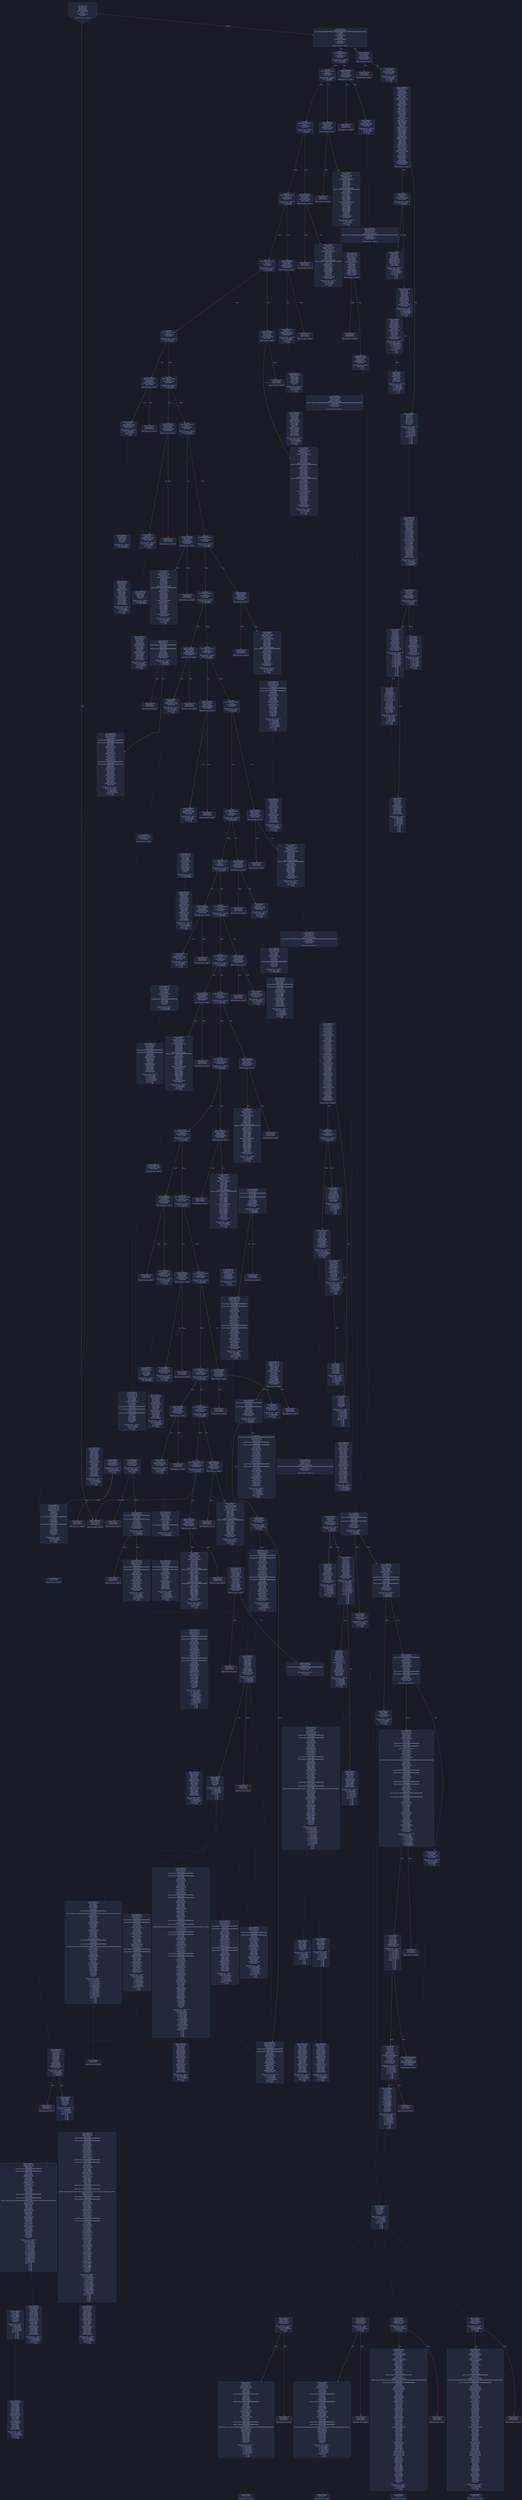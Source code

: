 digraph G {
    node [shape=box, style="filled, rounded", color="#565f89", fontcolor="#c0caf5", fontname="Helvetica", fillcolor="#24283b"];
    edge [color="#414868", fontcolor="#c0caf5", fontname="Helvetica"];
    bgcolor="#1a1b26";
    0 [ label = "[00] PUSH1 80
[02] PUSH1 40
[04] MSTORE
[05] PUSH1 04
[07] CALLDATASIZE
[08] LT
[09] PUSH2 0149
[0c] JUMPI

Stack size req: 0, sizeΔ: 0
" shape = invhouse]
    1 [ label = "[0d] PUSH1 00
[0f] CALLDATALOAD
[10] PUSH29 0100000000000000000000000000000000000000000000000000000000
[2e] SWAP1
[2f] DIV
[30] PUSH4 ffffffff
[35] AND
[36] DUP1
[37] PUSH4 06fdde03
[3c] EQ
[3d] PUSH2 014e
[40] JUMPI

Stack size req: 0, sizeΔ: 1
"]
    2 [ label = "[41] DUP1
[42] PUSH4 07da68f5
[47] EQ
[48] PUSH2 01de
[4b] JUMPI

Stack size req: 1, sizeΔ: 0
Entry->Op usage:
	0->71:EQ:1
"]
    3 [ label = "[4c] DUP1
[4d] PUSH4 095ea7b3
[52] EQ
[53] PUSH2 01f5
[56] JUMPI

Stack size req: 1, sizeΔ: 0
Entry->Op usage:
	0->82:EQ:1
"]
    4 [ label = "[57] DUP1
[58] PUSH4 13af4035
[5d] EQ
[5e] PUSH2 025a
[61] JUMPI

Stack size req: 1, sizeΔ: 0
Entry->Op usage:
	0->93:EQ:1
"]
    5 [ label = "[62] DUP1
[63] PUSH4 18160ddd
[68] EQ
[69] PUSH2 029d
[6c] JUMPI

Stack size req: 1, sizeΔ: 0
Entry->Op usage:
	0->104:EQ:1
"]
    6 [ label = "[6d] DUP1
[6e] PUSH4 23b872dd
[73] EQ
[74] PUSH2 02c8
[77] JUMPI

Stack size req: 1, sizeΔ: 0
Entry->Op usage:
	0->115:EQ:1
"]
    7 [ label = "[78] DUP1
[79] PUSH4 313ce567
[7e] EQ
[7f] PUSH2 034d
[82] JUMPI

Stack size req: 1, sizeΔ: 0
Entry->Op usage:
	0->126:EQ:1
"]
    8 [ label = "[83] DUP1
[84] PUSH4 378dc3dc
[89] EQ
[8a] PUSH2 0378
[8d] JUMPI

Stack size req: 1, sizeΔ: 0
Entry->Op usage:
	0->137:EQ:1
"]
    9 [ label = "[8e] DUP1
[8f] PUSH4 39509351
[94] EQ
[95] PUSH2 03a3
[98] JUMPI

Stack size req: 1, sizeΔ: 0
Entry->Op usage:
	0->148:EQ:1
"]
    10 [ label = "[99] DUP1
[9a] PUSH4 70a08231
[9f] EQ
[a0] PUSH2 0408
[a3] JUMPI

Stack size req: 1, sizeΔ: 0
Entry->Op usage:
	0->159:EQ:1
"]
    11 [ label = "[a4] DUP1
[a5] PUSH4 715018a6
[aa] EQ
[ab] PUSH2 045f
[ae] JUMPI

Stack size req: 1, sizeΔ: 0
Entry->Op usage:
	0->170:EQ:1
"]
    12 [ label = "[af] DUP1
[b0] PUSH4 75f12b21
[b5] EQ
[b6] PUSH2 0476
[b9] JUMPI

Stack size req: 1, sizeΔ: 0
Entry->Op usage:
	0->181:EQ:1
"]
    13 [ label = "[ba] DUP1
[bb] PUSH4 7a9e5e4b
[c0] EQ
[c1] PUSH2 04a5
[c4] JUMPI

Stack size req: 1, sizeΔ: 0
Entry->Op usage:
	0->192:EQ:1
"]
    14 [ label = "[c5] DUP1
[c6] PUSH4 81bdf98c
[cb] EQ
[cc] PUSH2 04e8
[cf] JUMPI

Stack size req: 1, sizeΔ: 0
Entry->Op usage:
	0->203:EQ:1
"]
    15 [ label = "[d0] DUP1
[d1] PUSH4 8da5cb5b
[d6] EQ
[d7] PUSH2 053f
[da] JUMPI

Stack size req: 1, sizeΔ: 0
Entry->Op usage:
	0->214:EQ:1
"]
    16 [ label = "[db] DUP1
[dc] PUSH4 95d89b41
[e1] EQ
[e2] PUSH2 0596
[e5] JUMPI

Stack size req: 1, sizeΔ: 0
Entry->Op usage:
	0->225:EQ:1
"]
    17 [ label = "[e6] DUP1
[e7] PUSH4 9a599e37
[ec] EQ
[ed] PUSH2 0626
[f0] JUMPI

Stack size req: 1, sizeΔ: 0
Entry->Op usage:
	0->236:EQ:1
"]
    18 [ label = "[f1] DUP1
[f2] PUSH4 a457c2d7
[f7] EQ
[f8] PUSH2 0673
[fb] JUMPI

Stack size req: 1, sizeΔ: 0
Entry->Op usage:
	0->247:EQ:1
"]
    19 [ label = "[fc] DUP1
[fd] PUSH4 a9059cbb
[0102] EQ
[0103] PUSH2 06d8
[0106] JUMPI

Stack size req: 1, sizeΔ: 0
Entry->Op usage:
	0->258:EQ:1
"]
    20 [ label = "[0107] DUP1
[0108] PUSH4 b3d91e41
[010d] EQ
[010e] PUSH2 073d
[0111] JUMPI

Stack size req: 1, sizeΔ: 0
Entry->Op usage:
	0->269:EQ:1
"]
    21 [ label = "[0112] DUP1
[0113] PUSH4 b6db75a0
[0118] EQ
[0119] PUSH2 0768
[011c] JUMPI

Stack size req: 1, sizeΔ: 0
Entry->Op usage:
	0->280:EQ:1
"]
    22 [ label = "[011d] DUP1
[011e] PUSH4 be9a6555
[0123] EQ
[0124] PUSH2 0797
[0127] JUMPI

Stack size req: 1, sizeΔ: 0
Entry->Op usage:
	0->291:EQ:1
"]
    23 [ label = "[0128] DUP1
[0129] PUSH4 bf7e214f
[012e] EQ
[012f] PUSH2 07ae
[0132] JUMPI

Stack size req: 1, sizeΔ: 0
Entry->Op usage:
	0->302:EQ:1
"]
    24 [ label = "[0133] DUP1
[0134] PUSH4 daea85c5
[0139] EQ
[013a] PUSH2 0805
[013d] JUMPI

Stack size req: 1, sizeΔ: 0
Entry->Op usage:
	0->313:EQ:1
"]
    25 [ label = "[013e] DUP1
[013f] PUSH4 dd62ed3e
[0144] EQ
[0145] PUSH2 0860
[0148] JUMPI

Stack size req: 1, sizeΔ: 0
Entry->Op usage:
	0->324:EQ:1
"]
    26 [ label = "[0149] JUMPDEST
[014a] PUSH1 00
[014c] DUP1
[014d] REVERT

Stack size req: 0, sizeΔ: 0
" color = "red"]
    27 [ label = "[014e] JUMPDEST
[014f] CALLVALUE
[0150] DUP1
[0151] ISZERO
[0152] PUSH2 015a
[0155] JUMPI

Stack size req: 0, sizeΔ: 1
"]
    28 [ label = "[0156] PUSH1 00
[0158] DUP1
[0159] REVERT

Stack size req: 0, sizeΔ: 0
" color = "red"]
    29 [ label = "[015a] JUMPDEST
[015b] POP
[015c] PUSH2 0163
[015f] PUSH2 08d7
[0162] JUMP

Stack size req: 1, sizeΔ: 0
Entry->Op usage:
	0->347:POP:0
Entry->Exit:
	0->😵
"]
    30 [ label = "[0163] JUMPDEST
[0164] PUSH1 40
[0166] MLOAD
[0167] DUP1
[0168] DUP1
[0169] PUSH1 20
[016b] ADD
[016c] DUP3
[016d] DUP2
[016e] SUB
[016f] DUP3
[0170] MSTORE
[0171] DUP4
[0172] DUP2
[0173] DUP2
[0174] MLOAD
[0175] DUP2
[0176] MSTORE
[0177] PUSH1 20
[0179] ADD
[017a] SWAP2
[017b] POP
[017c] DUP1
[017d] MLOAD
[017e] SWAP1
[017f] PUSH1 20
[0181] ADD
[0182] SWAP1
[0183] DUP1
[0184] DUP4
[0185] DUP4
[0186] PUSH1 00

Stack size req: 1, sizeΔ: 9
Entry->Op usage:
	0->372:MLOAD:0
	0->381:MLOAD:0
	0->385:ADD:1
"]
    31 [ label = "[0188] JUMPDEST
[0189] DUP4
[018a] DUP2
[018b] LT
[018c] ISZERO
[018d] PUSH2 01a3
[0190] JUMPI

Stack size req: 4, sizeΔ: 0
Entry->Op usage:
	0->395:LT:0
	3->395:LT:1
"]
    32 [ label = "[0191] DUP1
[0192] DUP3
[0193] ADD
[0194] MLOAD
[0195] DUP2
[0196] DUP5
[0197] ADD
[0198] MSTORE
[0199] PUSH1 20
[019b] DUP2
[019c] ADD
[019d] SWAP1
[019e] POP
[019f] PUSH2 0188
[01a2] JUMP

Stack size req: 3, sizeΔ: 0
Entry->Op usage:
	0->403:ADD:1
	0->407:ADD:1
	0->412:ADD:0
	0->414:POP:0
	1->403:ADD:0
	2->407:ADD:0
Entry->Exit:
	0->😵
"]
    33 [ label = "[01a3] JUMPDEST
[01a4] POP
[01a5] POP
[01a6] POP
[01a7] POP
[01a8] SWAP1
[01a9] POP
[01aa] SWAP1
[01ab] DUP2
[01ac] ADD
[01ad] SWAP1
[01ae] PUSH1 1f
[01b0] AND
[01b1] DUP1
[01b2] ISZERO
[01b3] PUSH2 01d0
[01b6] JUMPI

Stack size req: 7, sizeΔ: -5
Entry->Op usage:
	0->420:POP:0
	1->421:POP:0
	2->422:POP:0
	3->423:POP:0
	4->428:ADD:0
	4->432:AND:1
	4->434:ISZERO:0
	5->425:POP:0
	6->428:ADD:1
Entry->Exit:
	0->😵
	1->😵
	2->😵
	3->😵
	4->0
	5->😵
	6->😵
"]
    34 [ label = "[01b7] DUP1
[01b8] DUP3
[01b9] SUB
[01ba] DUP1
[01bb] MLOAD
[01bc] PUSH1 01
[01be] DUP4
[01bf] PUSH1 20
[01c1] SUB
[01c2] PUSH2 0100
[01c5] EXP
[01c6] SUB
[01c7] NOT
[01c8] AND
[01c9] DUP2
[01ca] MSTORE
[01cb] PUSH1 20
[01cd] ADD
[01ce] SWAP2
[01cf] POP

Stack size req: 2, sizeΔ: 0
Entry->Op usage:
	0->441:SUB:1
	0->449:SUB:1
	1->441:SUB:0
	1->463:POP:0
Entry->Exit:
	1->😵
"]
    35 [ label = "[01d0] JUMPDEST
[01d1] POP
[01d2] SWAP3
[01d3] POP
[01d4] POP
[01d5] POP
[01d6] PUSH1 40
[01d8] MLOAD
[01d9] DUP1
[01da] SWAP2
[01db] SUB
[01dc] SWAP1
[01dd] RETURN

Stack size req: 5, sizeΔ: -5
Entry->Op usage:
	0->465:POP:0
	1->475:SUB:0
	2->468:POP:0
	3->469:POP:0
	4->467:POP:0
Entry->Exit:
	0->😵
	1->😵
	2->😵
	3->😵
	4->😵
" color = "darkblue"]
    36 [ label = "[01de] JUMPDEST
[01df] CALLVALUE
[01e0] DUP1
[01e1] ISZERO
[01e2] PUSH2 01ea
[01e5] JUMPI

Stack size req: 0, sizeΔ: 1
"]
    37 [ label = "[01e6] PUSH1 00
[01e8] DUP1
[01e9] REVERT

Stack size req: 0, sizeΔ: 0
" color = "red"]
    38 [ label = "[01ea] JUMPDEST
[01eb] POP
[01ec] PUSH2 01f3
[01ef] PUSH2 0975
[01f2] JUMP

Stack size req: 1, sizeΔ: 0
Entry->Op usage:
	0->491:POP:0
Entry->Exit:
	0->😵
"]
    39 [ label = "[01f3] JUMPDEST
[01f4] STOP

Stack size req: 0, sizeΔ: 0
" color = "darkblue"]
    40 [ label = "[01f5] JUMPDEST
[01f6] CALLVALUE
[01f7] DUP1
[01f8] ISZERO
[01f9] PUSH2 0201
[01fc] JUMPI

Stack size req: 0, sizeΔ: 1
"]
    41 [ label = "[01fd] PUSH1 00
[01ff] DUP1
[0200] REVERT

Stack size req: 0, sizeΔ: 0
" color = "red"]
    42 [ label = "[0201] JUMPDEST
[0202] POP
[0203] PUSH2 0240
[0206] PUSH1 04
[0208] DUP1
[0209] CALLDATASIZE
[020a] SUB
[020b] DUP2
[020c] ADD
[020d] SWAP1
[020e] DUP1
[020f] DUP1
[0210] CALLDATALOAD
[0211] PUSH20 ffffffffffffffffffffffffffffffffffffffff
[0226] AND
[0227] SWAP1
[0228] PUSH1 20
[022a] ADD
[022b] SWAP1
[022c] SWAP3
[022d] SWAP2
[022e] SWAP1
[022f] DUP1
[0230] CALLDATALOAD
[0231] SWAP1
[0232] PUSH1 20
[0234] ADD
[0235] SWAP1
[0236] SWAP3
[0237] SWAP2
[0238] SWAP1
[0239] POP
[023a] POP
[023b] POP
[023c] PUSH2 0a78
[023f] JUMP

Stack size req: 1, sizeΔ: 2
Entry->Op usage:
	0->514:POP:0
Entry->Exit:
	0->😵
"]
    43 [ label = "[0240] JUMPDEST
[0241] PUSH1 40
[0243] MLOAD
[0244] DUP1
[0245] DUP3
[0246] ISZERO
[0247] ISZERO
[0248] ISZERO
[0249] ISZERO
[024a] DUP2
[024b] MSTORE
[024c] PUSH1 20
[024e] ADD
[024f] SWAP2
[0250] POP
[0251] POP
[0252] PUSH1 40
[0254] MLOAD
[0255] DUP1
[0256] SWAP2
[0257] SUB
[0258] SWAP1
[0259] RETURN

Stack size req: 1, sizeΔ: -1
Entry->Op usage:
	0->582:ISZERO:0
	0->592:POP:0
Entry->Exit:
	0->😵
" color = "darkblue"]
    44 [ label = "[025a] JUMPDEST
[025b] CALLVALUE
[025c] DUP1
[025d] ISZERO
[025e] PUSH2 0266
[0261] JUMPI

Stack size req: 0, sizeΔ: 1
"]
    45 [ label = "[0262] PUSH1 00
[0264] DUP1
[0265] REVERT

Stack size req: 0, sizeΔ: 0
" color = "red"]
    46 [ label = "[0266] JUMPDEST
[0267] POP
[0268] PUSH2 029b
[026b] PUSH1 04
[026d] DUP1
[026e] CALLDATASIZE
[026f] SUB
[0270] DUP2
[0271] ADD
[0272] SWAP1
[0273] DUP1
[0274] DUP1
[0275] CALLDATALOAD
[0276] PUSH20 ffffffffffffffffffffffffffffffffffffffff
[028b] AND
[028c] SWAP1
[028d] PUSH1 20
[028f] ADD
[0290] SWAP1
[0291] SWAP3
[0292] SWAP2
[0293] SWAP1
[0294] POP
[0295] POP
[0296] POP
[0297] PUSH2 0aa8
[029a] JUMP

Stack size req: 1, sizeΔ: 1
Entry->Op usage:
	0->615:POP:0
Entry->Exit:
	0->😵
"]
    47 [ label = "[029b] JUMPDEST
[029c] STOP

Stack size req: 0, sizeΔ: 0
" color = "darkblue"]
    48 [ label = "[029d] JUMPDEST
[029e] CALLVALUE
[029f] DUP1
[02a0] ISZERO
[02a1] PUSH2 02a9
[02a4] JUMPI

Stack size req: 0, sizeΔ: 1
"]
    49 [ label = "[02a5] PUSH1 00
[02a7] DUP1
[02a8] REVERT

Stack size req: 0, sizeΔ: 0
" color = "red"]
    50 [ label = "[02a9] JUMPDEST
[02aa] POP
[02ab] PUSH2 02b2
[02ae] PUSH2 0b8a
[02b1] JUMP

Stack size req: 1, sizeΔ: 0
Entry->Op usage:
	0->682:POP:0
Entry->Exit:
	0->😵
"]
    51 [ label = "[02b2] JUMPDEST
[02b3] PUSH1 40
[02b5] MLOAD
[02b6] DUP1
[02b7] DUP3
[02b8] DUP2
[02b9] MSTORE
[02ba] PUSH1 20
[02bc] ADD
[02bd] SWAP2
[02be] POP
[02bf] POP
[02c0] PUSH1 40
[02c2] MLOAD
[02c3] DUP1
[02c4] SWAP2
[02c5] SUB
[02c6] SWAP1
[02c7] RETURN

Stack size req: 1, sizeΔ: -1
Entry->Op usage:
	0->697:MSTORE:1
	0->702:POP:0
Entry->Exit:
	0->😵
" color = "darkblue"]
    52 [ label = "[02c8] JUMPDEST
[02c9] CALLVALUE
[02ca] DUP1
[02cb] ISZERO
[02cc] PUSH2 02d4
[02cf] JUMPI

Stack size req: 0, sizeΔ: 1
"]
    53 [ label = "[02d0] PUSH1 00
[02d2] DUP1
[02d3] REVERT

Stack size req: 0, sizeΔ: 0
" color = "red"]
    54 [ label = "[02d4] JUMPDEST
[02d5] POP
[02d6] PUSH2 0333
[02d9] PUSH1 04
[02db] DUP1
[02dc] CALLDATASIZE
[02dd] SUB
[02de] DUP2
[02df] ADD
[02e0] SWAP1
[02e1] DUP1
[02e2] DUP1
[02e3] CALLDATALOAD
[02e4] PUSH20 ffffffffffffffffffffffffffffffffffffffff
[02f9] AND
[02fa] SWAP1
[02fb] PUSH1 20
[02fd] ADD
[02fe] SWAP1
[02ff] SWAP3
[0300] SWAP2
[0301] SWAP1
[0302] DUP1
[0303] CALLDATALOAD
[0304] PUSH20 ffffffffffffffffffffffffffffffffffffffff
[0319] AND
[031a] SWAP1
[031b] PUSH1 20
[031d] ADD
[031e] SWAP1
[031f] SWAP3
[0320] SWAP2
[0321] SWAP1
[0322] DUP1
[0323] CALLDATALOAD
[0324] SWAP1
[0325] PUSH1 20
[0327] ADD
[0328] SWAP1
[0329] SWAP3
[032a] SWAP2
[032b] SWAP1
[032c] POP
[032d] POP
[032e] POP
[032f] PUSH2 0b93
[0332] JUMP

Stack size req: 1, sizeΔ: 3
Entry->Op usage:
	0->725:POP:0
Entry->Exit:
	0->😵
"]
    55 [ label = "[0333] JUMPDEST
[0334] PUSH1 40
[0336] MLOAD
[0337] DUP1
[0338] DUP3
[0339] ISZERO
[033a] ISZERO
[033b] ISZERO
[033c] ISZERO
[033d] DUP2
[033e] MSTORE
[033f] PUSH1 20
[0341] ADD
[0342] SWAP2
[0343] POP
[0344] POP
[0345] PUSH1 40
[0347] MLOAD
[0348] DUP1
[0349] SWAP2
[034a] SUB
[034b] SWAP1
[034c] RETURN

Stack size req: 1, sizeΔ: -1
Entry->Op usage:
	0->825:ISZERO:0
	0->835:POP:0
Entry->Exit:
	0->😵
" color = "darkblue"]
    56 [ label = "[034d] JUMPDEST
[034e] CALLVALUE
[034f] DUP1
[0350] ISZERO
[0351] PUSH2 0359
[0354] JUMPI

Stack size req: 0, sizeΔ: 1
"]
    57 [ label = "[0355] PUSH1 00
[0357] DUP1
[0358] REVERT

Stack size req: 0, sizeΔ: 0
" color = "red"]
    58 [ label = "[0359] JUMPDEST
[035a] POP
[035b] PUSH2 0362
[035e] PUSH2 0f1d
[0361] JUMP

Stack size req: 1, sizeΔ: 0
Entry->Op usage:
	0->858:POP:0
Entry->Exit:
	0->😵
"]
    59 [ label = "[0362] JUMPDEST
[0363] PUSH1 40
[0365] MLOAD
[0366] DUP1
[0367] DUP3
[0368] DUP2
[0369] MSTORE
[036a] PUSH1 20
[036c] ADD
[036d] SWAP2
[036e] POP
[036f] POP
[0370] PUSH1 40
[0372] MLOAD
[0373] DUP1
[0374] SWAP2
[0375] SUB
[0376] SWAP1
[0377] RETURN

Stack size req: 1, sizeΔ: -1
Entry->Op usage:
	0->873:MSTORE:1
	0->878:POP:0
Entry->Exit:
	0->😵
" color = "darkblue"]
    60 [ label = "[0378] JUMPDEST
[0379] CALLVALUE
[037a] DUP1
[037b] ISZERO
[037c] PUSH2 0384
[037f] JUMPI

Stack size req: 0, sizeΔ: 1
"]
    61 [ label = "[0380] PUSH1 00
[0382] DUP1
[0383] REVERT

Stack size req: 0, sizeΔ: 0
" color = "red"]
    62 [ label = "[0384] JUMPDEST
[0385] POP
[0386] PUSH2 038d
[0389] PUSH2 0f23
[038c] JUMP

Stack size req: 1, sizeΔ: 0
Entry->Op usage:
	0->901:POP:0
Entry->Exit:
	0->😵
"]
    63 [ label = "[038d] JUMPDEST
[038e] PUSH1 40
[0390] MLOAD
[0391] DUP1
[0392] DUP3
[0393] DUP2
[0394] MSTORE
[0395] PUSH1 20
[0397] ADD
[0398] SWAP2
[0399] POP
[039a] POP
[039b] PUSH1 40
[039d] MLOAD
[039e] DUP1
[039f] SWAP2
[03a0] SUB
[03a1] SWAP1
[03a2] RETURN

Stack size req: 1, sizeΔ: -1
Entry->Op usage:
	0->916:MSTORE:1
	0->921:POP:0
Entry->Exit:
	0->😵
" color = "darkblue"]
    64 [ label = "[03a3] JUMPDEST
[03a4] CALLVALUE
[03a5] DUP1
[03a6] ISZERO
[03a7] PUSH2 03af
[03aa] JUMPI

Stack size req: 0, sizeΔ: 1
"]
    65 [ label = "[03ab] PUSH1 00
[03ad] DUP1
[03ae] REVERT

Stack size req: 0, sizeΔ: 0
" color = "red"]
    66 [ label = "[03af] JUMPDEST
[03b0] POP
[03b1] PUSH2 03ee
[03b4] PUSH1 04
[03b6] DUP1
[03b7] CALLDATASIZE
[03b8] SUB
[03b9] DUP2
[03ba] ADD
[03bb] SWAP1
[03bc] DUP1
[03bd] DUP1
[03be] CALLDATALOAD
[03bf] PUSH20 ffffffffffffffffffffffffffffffffffffffff
[03d4] AND
[03d5] SWAP1
[03d6] PUSH1 20
[03d8] ADD
[03d9] SWAP1
[03da] SWAP3
[03db] SWAP2
[03dc] SWAP1
[03dd] DUP1
[03de] CALLDATALOAD
[03df] SWAP1
[03e0] PUSH1 20
[03e2] ADD
[03e3] SWAP1
[03e4] SWAP3
[03e5] SWAP2
[03e6] SWAP1
[03e7] POP
[03e8] POP
[03e9] POP
[03ea] PUSH2 0f29
[03ed] JUMP

Stack size req: 1, sizeΔ: 2
Entry->Op usage:
	0->944:POP:0
Entry->Exit:
	0->😵
"]
    67 [ label = "[03ee] JUMPDEST
[03ef] PUSH1 40
[03f1] MLOAD
[03f2] DUP1
[03f3] DUP3
[03f4] ISZERO
[03f5] ISZERO
[03f6] ISZERO
[03f7] ISZERO
[03f8] DUP2
[03f9] MSTORE
[03fa] PUSH1 20
[03fc] ADD
[03fd] SWAP2
[03fe] POP
[03ff] POP
[0400] PUSH1 40
[0402] MLOAD
[0403] DUP1
[0404] SWAP2
[0405] SUB
[0406] SWAP1
[0407] RETURN

Stack size req: 1, sizeΔ: -1
Entry->Op usage:
	0->1012:ISZERO:0
	0->1022:POP:0
Entry->Exit:
	0->😵
" color = "darkblue"]
    68 [ label = "[0408] JUMPDEST
[0409] CALLVALUE
[040a] DUP1
[040b] ISZERO
[040c] PUSH2 0414
[040f] JUMPI

Stack size req: 0, sizeΔ: 1
"]
    69 [ label = "[0410] PUSH1 00
[0412] DUP1
[0413] REVERT

Stack size req: 0, sizeΔ: 0
" color = "red"]
    70 [ label = "[0414] JUMPDEST
[0415] POP
[0416] PUSH2 0449
[0419] PUSH1 04
[041b] DUP1
[041c] CALLDATASIZE
[041d] SUB
[041e] DUP2
[041f] ADD
[0420] SWAP1
[0421] DUP1
[0422] DUP1
[0423] CALLDATALOAD
[0424] PUSH20 ffffffffffffffffffffffffffffffffffffffff
[0439] AND
[043a] SWAP1
[043b] PUSH1 20
[043d] ADD
[043e] SWAP1
[043f] SWAP3
[0440] SWAP2
[0441] SWAP1
[0442] POP
[0443] POP
[0444] POP
[0445] PUSH2 1157
[0448] JUMP

Stack size req: 1, sizeΔ: 1
Entry->Op usage:
	0->1045:POP:0
Entry->Exit:
	0->😵
"]
    71 [ label = "[0449] JUMPDEST
[044a] PUSH1 40
[044c] MLOAD
[044d] DUP1
[044e] DUP3
[044f] DUP2
[0450] MSTORE
[0451] PUSH1 20
[0453] ADD
[0454] SWAP2
[0455] POP
[0456] POP
[0457] PUSH1 40
[0459] MLOAD
[045a] DUP1
[045b] SWAP2
[045c] SUB
[045d] SWAP1
[045e] RETURN

Stack size req: 1, sizeΔ: -1
Entry->Op usage:
	0->1104:MSTORE:1
	0->1109:POP:0
Entry->Exit:
	0->😵
" color = "darkblue"]
    72 [ label = "[045f] JUMPDEST
[0460] CALLVALUE
[0461] DUP1
[0462] ISZERO
[0463] PUSH2 046b
[0466] JUMPI

Stack size req: 0, sizeΔ: 1
"]
    73 [ label = "[0467] PUSH1 00
[0469] DUP1
[046a] REVERT

Stack size req: 0, sizeΔ: 0
" color = "red"]
    74 [ label = "[046b] JUMPDEST
[046c] POP
[046d] PUSH2 0474
[0470] PUSH2 11a0
[0473] JUMP

Stack size req: 1, sizeΔ: 0
Entry->Op usage:
	0->1132:POP:0
Entry->Exit:
	0->😵
"]
    75 [ label = "[0474] JUMPDEST
[0475] STOP

Stack size req: 0, sizeΔ: 0
" color = "darkblue"]
    76 [ label = "[0476] JUMPDEST
[0477] CALLVALUE
[0478] DUP1
[0479] ISZERO
[047a] PUSH2 0482
[047d] JUMPI

Stack size req: 0, sizeΔ: 1
"]
    77 [ label = "[047e] PUSH1 00
[0480] DUP1
[0481] REVERT

Stack size req: 0, sizeΔ: 0
" color = "red"]
    78 [ label = "[0482] JUMPDEST
[0483] POP
[0484] PUSH2 048b
[0487] PUSH2 11f7
[048a] JUMP

Stack size req: 1, sizeΔ: 0
Entry->Op usage:
	0->1155:POP:0
Entry->Exit:
	0->😵
"]
    79 [ label = "[048b] JUMPDEST
[048c] PUSH1 40
[048e] MLOAD
[048f] DUP1
[0490] DUP3
[0491] ISZERO
[0492] ISZERO
[0493] ISZERO
[0494] ISZERO
[0495] DUP2
[0496] MSTORE
[0497] PUSH1 20
[0499] ADD
[049a] SWAP2
[049b] POP
[049c] POP
[049d] PUSH1 40
[049f] MLOAD
[04a0] DUP1
[04a1] SWAP2
[04a2] SUB
[04a3] SWAP1
[04a4] RETURN

Stack size req: 1, sizeΔ: -1
Entry->Op usage:
	0->1169:ISZERO:0
	0->1179:POP:0
Entry->Exit:
	0->😵
" color = "darkblue"]
    80 [ label = "[04a5] JUMPDEST
[04a6] CALLVALUE
[04a7] DUP1
[04a8] ISZERO
[04a9] PUSH2 04b1
[04ac] JUMPI

Stack size req: 0, sizeΔ: 1
"]
    81 [ label = "[04ad] PUSH1 00
[04af] DUP1
[04b0] REVERT

Stack size req: 0, sizeΔ: 0
" color = "red"]
    82 [ label = "[04b1] JUMPDEST
[04b2] POP
[04b3] PUSH2 04e6
[04b6] PUSH1 04
[04b8] DUP1
[04b9] CALLDATASIZE
[04ba] SUB
[04bb] DUP2
[04bc] ADD
[04bd] SWAP1
[04be] DUP1
[04bf] DUP1
[04c0] CALLDATALOAD
[04c1] PUSH20 ffffffffffffffffffffffffffffffffffffffff
[04d6] AND
[04d7] SWAP1
[04d8] PUSH1 20
[04da] ADD
[04db] SWAP1
[04dc] SWAP3
[04dd] SWAP2
[04de] SWAP1
[04df] POP
[04e0] POP
[04e1] POP
[04e2] PUSH2 120a
[04e5] JUMP

Stack size req: 1, sizeΔ: 1
Entry->Op usage:
	0->1202:POP:0
Entry->Exit:
	0->😵
"]
    83 [ label = "[04e6] JUMPDEST
[04e7] STOP

Stack size req: 0, sizeΔ: 0
" color = "darkblue"]
    84 [ label = "[04e8] JUMPDEST
[04e9] CALLVALUE
[04ea] DUP1
[04eb] ISZERO
[04ec] PUSH2 04f4
[04ef] JUMPI

Stack size req: 0, sizeΔ: 1
"]
    85 [ label = "[04f0] PUSH1 00
[04f2] DUP1
[04f3] REVERT

Stack size req: 0, sizeΔ: 0
" color = "red"]
    86 [ label = "[04f4] JUMPDEST
[04f5] POP
[04f6] PUSH2 04fd
[04f9] PUSH2 12ec
[04fc] JUMP

Stack size req: 1, sizeΔ: 0
Entry->Op usage:
	0->1269:POP:0
Entry->Exit:
	0->😵
"]
    87 [ label = "[04fd] JUMPDEST
[04fe] PUSH1 40
[0500] MLOAD
[0501] DUP1
[0502] DUP3
[0503] PUSH20 ffffffffffffffffffffffffffffffffffffffff
[0518] AND
[0519] PUSH20 ffffffffffffffffffffffffffffffffffffffff
[052e] AND
[052f] DUP2
[0530] MSTORE
[0531] PUSH1 20
[0533] ADD
[0534] SWAP2
[0535] POP
[0536] POP
[0537] PUSH1 40
[0539] MLOAD
[053a] DUP1
[053b] SWAP2
[053c] SUB
[053d] SWAP1
[053e] RETURN

Stack size req: 1, sizeΔ: -1
Entry->Op usage:
	0->1304:AND:1
	0->1326:AND:1
	0->1328:MSTORE:1
	0->1333:POP:0
Entry->Exit:
	0->😵
" color = "darkblue"]
    88 [ label = "[053f] JUMPDEST
[0540] CALLVALUE
[0541] DUP1
[0542] ISZERO
[0543] PUSH2 054b
[0546] JUMPI

Stack size req: 0, sizeΔ: 1
"]
    89 [ label = "[0547] PUSH1 00
[0549] DUP1
[054a] REVERT

Stack size req: 0, sizeΔ: 0
" color = "red"]
    90 [ label = "[054b] JUMPDEST
[054c] POP
[054d] PUSH2 0554
[0550] PUSH2 1312
[0553] JUMP

Stack size req: 1, sizeΔ: 0
Entry->Op usage:
	0->1356:POP:0
Entry->Exit:
	0->😵
"]
    91 [ label = "[0554] JUMPDEST
[0555] PUSH1 40
[0557] MLOAD
[0558] DUP1
[0559] DUP3
[055a] PUSH20 ffffffffffffffffffffffffffffffffffffffff
[056f] AND
[0570] PUSH20 ffffffffffffffffffffffffffffffffffffffff
[0585] AND
[0586] DUP2
[0587] MSTORE
[0588] PUSH1 20
[058a] ADD
[058b] SWAP2
[058c] POP
[058d] POP
[058e] PUSH1 40
[0590] MLOAD
[0591] DUP1
[0592] SWAP2
[0593] SUB
[0594] SWAP1
[0595] RETURN

Stack size req: 1, sizeΔ: -1
Entry->Op usage:
	0->1391:AND:1
	0->1413:AND:1
	0->1415:MSTORE:1
	0->1420:POP:0
Entry->Exit:
	0->😵
" color = "darkblue"]
    92 [ label = "[0596] JUMPDEST
[0597] CALLVALUE
[0598] DUP1
[0599] ISZERO
[059a] PUSH2 05a2
[059d] JUMPI

Stack size req: 0, sizeΔ: 1
"]
    93 [ label = "[059e] PUSH1 00
[05a0] DUP1
[05a1] REVERT

Stack size req: 0, sizeΔ: 0
" color = "red"]
    94 [ label = "[05a2] JUMPDEST
[05a3] POP
[05a4] PUSH2 05ab
[05a7] PUSH2 1338
[05aa] JUMP

Stack size req: 1, sizeΔ: 0
Entry->Op usage:
	0->1443:POP:0
Entry->Exit:
	0->😵
"]
    95 [ label = "[05ab] JUMPDEST
[05ac] PUSH1 40
[05ae] MLOAD
[05af] DUP1
[05b0] DUP1
[05b1] PUSH1 20
[05b3] ADD
[05b4] DUP3
[05b5] DUP2
[05b6] SUB
[05b7] DUP3
[05b8] MSTORE
[05b9] DUP4
[05ba] DUP2
[05bb] DUP2
[05bc] MLOAD
[05bd] DUP2
[05be] MSTORE
[05bf] PUSH1 20
[05c1] ADD
[05c2] SWAP2
[05c3] POP
[05c4] DUP1
[05c5] MLOAD
[05c6] SWAP1
[05c7] PUSH1 20
[05c9] ADD
[05ca] SWAP1
[05cb] DUP1
[05cc] DUP4
[05cd] DUP4
[05ce] PUSH1 00

Stack size req: 1, sizeΔ: 9
Entry->Op usage:
	0->1468:MLOAD:0
	0->1477:MLOAD:0
	0->1481:ADD:1
"]
    96 [ label = "[05d0] JUMPDEST
[05d1] DUP4
[05d2] DUP2
[05d3] LT
[05d4] ISZERO
[05d5] PUSH2 05eb
[05d8] JUMPI

Stack size req: 4, sizeΔ: 0
Entry->Op usage:
	0->1491:LT:0
	3->1491:LT:1
"]
    97 [ label = "[05d9] DUP1
[05da] DUP3
[05db] ADD
[05dc] MLOAD
[05dd] DUP2
[05de] DUP5
[05df] ADD
[05e0] MSTORE
[05e1] PUSH1 20
[05e3] DUP2
[05e4] ADD
[05e5] SWAP1
[05e6] POP
[05e7] PUSH2 05d0
[05ea] JUMP

Stack size req: 3, sizeΔ: 0
Entry->Op usage:
	0->1499:ADD:1
	0->1503:ADD:1
	0->1508:ADD:0
	0->1510:POP:0
	1->1499:ADD:0
	2->1503:ADD:0
Entry->Exit:
	0->😵
"]
    98 [ label = "[05eb] JUMPDEST
[05ec] POP
[05ed] POP
[05ee] POP
[05ef] POP
[05f0] SWAP1
[05f1] POP
[05f2] SWAP1
[05f3] DUP2
[05f4] ADD
[05f5] SWAP1
[05f6] PUSH1 1f
[05f8] AND
[05f9] DUP1
[05fa] ISZERO
[05fb] PUSH2 0618
[05fe] JUMPI

Stack size req: 7, sizeΔ: -5
Entry->Op usage:
	0->1516:POP:0
	1->1517:POP:0
	2->1518:POP:0
	3->1519:POP:0
	4->1524:ADD:0
	4->1528:AND:1
	4->1530:ISZERO:0
	5->1521:POP:0
	6->1524:ADD:1
Entry->Exit:
	0->😵
	1->😵
	2->😵
	3->😵
	4->0
	5->😵
	6->😵
"]
    99 [ label = "[05ff] DUP1
[0600] DUP3
[0601] SUB
[0602] DUP1
[0603] MLOAD
[0604] PUSH1 01
[0606] DUP4
[0607] PUSH1 20
[0609] SUB
[060a] PUSH2 0100
[060d] EXP
[060e] SUB
[060f] NOT
[0610] AND
[0611] DUP2
[0612] MSTORE
[0613] PUSH1 20
[0615] ADD
[0616] SWAP2
[0617] POP

Stack size req: 2, sizeΔ: 0
Entry->Op usage:
	0->1537:SUB:1
	0->1545:SUB:1
	1->1537:SUB:0
	1->1559:POP:0
Entry->Exit:
	1->😵
"]
    100 [ label = "[0618] JUMPDEST
[0619] POP
[061a] SWAP3
[061b] POP
[061c] POP
[061d] POP
[061e] PUSH1 40
[0620] MLOAD
[0621] DUP1
[0622] SWAP2
[0623] SUB
[0624] SWAP1
[0625] RETURN

Stack size req: 5, sizeΔ: -5
Entry->Op usage:
	0->1561:POP:0
	1->1571:SUB:0
	2->1564:POP:0
	3->1565:POP:0
	4->1563:POP:0
Entry->Exit:
	0->😵
	1->😵
	2->😵
	3->😵
	4->😵
" color = "darkblue"]
    101 [ label = "[0626] JUMPDEST
[0627] CALLVALUE
[0628] DUP1
[0629] ISZERO
[062a] PUSH2 0632
[062d] JUMPI

Stack size req: 0, sizeΔ: 1
"]
    102 [ label = "[062e] PUSH1 00
[0630] DUP1
[0631] REVERT

Stack size req: 0, sizeΔ: 0
" color = "red"]
    103 [ label = "[0632] JUMPDEST
[0633] POP
[0634] PUSH2 0671
[0637] PUSH1 04
[0639] DUP1
[063a] CALLDATASIZE
[063b] SUB
[063c] DUP2
[063d] ADD
[063e] SWAP1
[063f] DUP1
[0640] DUP1
[0641] CALLDATALOAD
[0642] PUSH20 ffffffffffffffffffffffffffffffffffffffff
[0657] AND
[0658] SWAP1
[0659] PUSH1 20
[065b] ADD
[065c] SWAP1
[065d] SWAP3
[065e] SWAP2
[065f] SWAP1
[0660] DUP1
[0661] CALLDATALOAD
[0662] SWAP1
[0663] PUSH1 20
[0665] ADD
[0666] SWAP1
[0667] SWAP3
[0668] SWAP2
[0669] SWAP1
[066a] POP
[066b] POP
[066c] POP
[066d] PUSH2 13d6
[0670] JUMP

Stack size req: 1, sizeΔ: 2
Entry->Op usage:
	0->1587:POP:0
Entry->Exit:
	0->😵
"]
    104 [ label = "[0671] JUMPDEST
[0672] STOP

Stack size req: 0, sizeΔ: 0
" color = "darkblue"]
    105 [ label = "[0673] JUMPDEST
[0674] CALLVALUE
[0675] DUP1
[0676] ISZERO
[0677] PUSH2 067f
[067a] JUMPI

Stack size req: 0, sizeΔ: 1
"]
    106 [ label = "[067b] PUSH1 00
[067d] DUP1
[067e] REVERT

Stack size req: 0, sizeΔ: 0
" color = "red"]
    107 [ label = "[067f] JUMPDEST
[0680] POP
[0681] PUSH2 06be
[0684] PUSH1 04
[0686] DUP1
[0687] CALLDATASIZE
[0688] SUB
[0689] DUP2
[068a] ADD
[068b] SWAP1
[068c] DUP1
[068d] DUP1
[068e] CALLDATALOAD
[068f] PUSH20 ffffffffffffffffffffffffffffffffffffffff
[06a4] AND
[06a5] SWAP1
[06a6] PUSH1 20
[06a8] ADD
[06a9] SWAP1
[06aa] SWAP3
[06ab] SWAP2
[06ac] SWAP1
[06ad] DUP1
[06ae] CALLDATALOAD
[06af] SWAP1
[06b0] PUSH1 20
[06b2] ADD
[06b3] SWAP1
[06b4] SWAP3
[06b5] SWAP2
[06b6] SWAP1
[06b7] POP
[06b8] POP
[06b9] POP
[06ba] PUSH2 157b
[06bd] JUMP

Stack size req: 1, sizeΔ: 2
Entry->Op usage:
	0->1664:POP:0
Entry->Exit:
	0->😵
"]
    108 [ label = "[06be] JUMPDEST
[06bf] PUSH1 40
[06c1] MLOAD
[06c2] DUP1
[06c3] DUP3
[06c4] ISZERO
[06c5] ISZERO
[06c6] ISZERO
[06c7] ISZERO
[06c8] DUP2
[06c9] MSTORE
[06ca] PUSH1 20
[06cc] ADD
[06cd] SWAP2
[06ce] POP
[06cf] POP
[06d0] PUSH1 40
[06d2] MLOAD
[06d3] DUP1
[06d4] SWAP2
[06d5] SUB
[06d6] SWAP1
[06d7] RETURN

Stack size req: 1, sizeΔ: -1
Entry->Op usage:
	0->1732:ISZERO:0
	0->1742:POP:0
Entry->Exit:
	0->😵
" color = "darkblue"]
    109 [ label = "[06d8] JUMPDEST
[06d9] CALLVALUE
[06da] DUP1
[06db] ISZERO
[06dc] PUSH2 06e4
[06df] JUMPI

Stack size req: 0, sizeΔ: 1
"]
    110 [ label = "[06e0] PUSH1 00
[06e2] DUP1
[06e3] REVERT

Stack size req: 0, sizeΔ: 0
" color = "red"]
    111 [ label = "[06e4] JUMPDEST
[06e5] POP
[06e6] PUSH2 0723
[06e9] PUSH1 04
[06eb] DUP1
[06ec] CALLDATASIZE
[06ed] SUB
[06ee] DUP2
[06ef] ADD
[06f0] SWAP1
[06f1] DUP1
[06f2] DUP1
[06f3] CALLDATALOAD
[06f4] PUSH20 ffffffffffffffffffffffffffffffffffffffff
[0709] AND
[070a] SWAP1
[070b] PUSH1 20
[070d] ADD
[070e] SWAP1
[070f] SWAP3
[0710] SWAP2
[0711] SWAP1
[0712] DUP1
[0713] CALLDATALOAD
[0714] SWAP1
[0715] PUSH1 20
[0717] ADD
[0718] SWAP1
[0719] SWAP3
[071a] SWAP2
[071b] SWAP1
[071c] POP
[071d] POP
[071e] POP
[071f] PUSH2 17a9
[0722] JUMP

Stack size req: 1, sizeΔ: 2
Entry->Op usage:
	0->1765:POP:0
Entry->Exit:
	0->😵
"]
    112 [ label = "[0723] JUMPDEST
[0724] PUSH1 40
[0726] MLOAD
[0727] DUP1
[0728] DUP3
[0729] ISZERO
[072a] ISZERO
[072b] ISZERO
[072c] ISZERO
[072d] DUP2
[072e] MSTORE
[072f] PUSH1 20
[0731] ADD
[0732] SWAP2
[0733] POP
[0734] POP
[0735] PUSH1 40
[0737] MLOAD
[0738] DUP1
[0739] SWAP2
[073a] SUB
[073b] SWAP1
[073c] RETURN

Stack size req: 1, sizeΔ: -1
Entry->Op usage:
	0->1833:ISZERO:0
	0->1843:POP:0
Entry->Exit:
	0->😵
" color = "darkblue"]
    113 [ label = "[073d] JUMPDEST
[073e] CALLVALUE
[073f] DUP1
[0740] ISZERO
[0741] PUSH2 0749
[0744] JUMPI

Stack size req: 0, sizeΔ: 1
"]
    114 [ label = "[0745] PUSH1 00
[0747] DUP1
[0748] REVERT

Stack size req: 0, sizeΔ: 0
" color = "red"]
    115 [ label = "[0749] JUMPDEST
[074a] POP
[074b] PUSH2 0752
[074e] PUSH2 17be
[0751] JUMP

Stack size req: 1, sizeΔ: 0
Entry->Op usage:
	0->1866:POP:0
Entry->Exit:
	0->😵
"]
    116 [ label = "[0752] JUMPDEST
[0753] PUSH1 40
[0755] MLOAD
[0756] DUP1
[0757] DUP3
[0758] DUP2
[0759] MSTORE
[075a] PUSH1 20
[075c] ADD
[075d] SWAP2
[075e] POP
[075f] POP
[0760] PUSH1 40
[0762] MLOAD
[0763] DUP1
[0764] SWAP2
[0765] SUB
[0766] SWAP1
[0767] RETURN

Stack size req: 1, sizeΔ: -1
Entry->Op usage:
	0->1881:MSTORE:1
	0->1886:POP:0
Entry->Exit:
	0->😵
" color = "darkblue"]
    117 [ label = "[0768] JUMPDEST
[0769] CALLVALUE
[076a] DUP1
[076b] ISZERO
[076c] PUSH2 0774
[076f] JUMPI

Stack size req: 0, sizeΔ: 1
"]
    118 [ label = "[0770] PUSH1 00
[0772] DUP1
[0773] REVERT

Stack size req: 0, sizeΔ: 0
" color = "red"]
    119 [ label = "[0774] JUMPDEST
[0775] POP
[0776] PUSH2 077d
[0779] PUSH2 17c6
[077c] JUMP

Stack size req: 1, sizeΔ: 0
Entry->Op usage:
	0->1909:POP:0
Entry->Exit:
	0->😵
"]
    120 [ label = "[077d] JUMPDEST
[077e] PUSH1 40
[0780] MLOAD
[0781] DUP1
[0782] DUP3
[0783] ISZERO
[0784] ISZERO
[0785] ISZERO
[0786] ISZERO
[0787] DUP2
[0788] MSTORE
[0789] PUSH1 20
[078b] ADD
[078c] SWAP2
[078d] POP
[078e] POP
[078f] PUSH1 40
[0791] MLOAD
[0792] DUP1
[0793] SWAP2
[0794] SUB
[0795] SWAP1
[0796] RETURN

Stack size req: 1, sizeΔ: -1
Entry->Op usage:
	0->1923:ISZERO:0
	0->1933:POP:0
Entry->Exit:
	0->😵
" color = "darkblue"]
    121 [ label = "[0797] JUMPDEST
[0798] CALLVALUE
[0799] DUP1
[079a] ISZERO
[079b] PUSH2 07a3
[079e] JUMPI

Stack size req: 0, sizeΔ: 1
"]
    122 [ label = "[079f] PUSH1 00
[07a1] DUP1
[07a2] REVERT

Stack size req: 0, sizeΔ: 0
" color = "red"]
    123 [ label = "[07a3] JUMPDEST
[07a4] POP
[07a5] PUSH2 07ac
[07a8] PUSH2 181e
[07ab] JUMP

Stack size req: 1, sizeΔ: 0
Entry->Op usage:
	0->1956:POP:0
Entry->Exit:
	0->😵
"]
    124 [ label = "[07ac] JUMPDEST
[07ad] STOP

Stack size req: 0, sizeΔ: 0
" color = "darkblue"]
    125 [ label = "[07ae] JUMPDEST
[07af] CALLVALUE
[07b0] DUP1
[07b1] ISZERO
[07b2] PUSH2 07ba
[07b5] JUMPI

Stack size req: 0, sizeΔ: 1
"]
    126 [ label = "[07b6] PUSH1 00
[07b8] DUP1
[07b9] REVERT

Stack size req: 0, sizeΔ: 0
" color = "red"]
    127 [ label = "[07ba] JUMPDEST
[07bb] POP
[07bc] PUSH2 07c3
[07bf] PUSH2 1921
[07c2] JUMP

Stack size req: 1, sizeΔ: 0
Entry->Op usage:
	0->1979:POP:0
Entry->Exit:
	0->😵
"]
    128 [ label = "[07c3] JUMPDEST
[07c4] PUSH1 40
[07c6] MLOAD
[07c7] DUP1
[07c8] DUP3
[07c9] PUSH20 ffffffffffffffffffffffffffffffffffffffff
[07de] AND
[07df] PUSH20 ffffffffffffffffffffffffffffffffffffffff
[07f4] AND
[07f5] DUP2
[07f6] MSTORE
[07f7] PUSH1 20
[07f9] ADD
[07fa] SWAP2
[07fb] POP
[07fc] POP
[07fd] PUSH1 40
[07ff] MLOAD
[0800] DUP1
[0801] SWAP2
[0802] SUB
[0803] SWAP1
[0804] RETURN

Stack size req: 1, sizeΔ: -1
Entry->Op usage:
	0->2014:AND:1
	0->2036:AND:1
	0->2038:MSTORE:1
	0->2043:POP:0
Entry->Exit:
	0->😵
" color = "darkblue"]
    129 [ label = "[0805] JUMPDEST
[0806] CALLVALUE
[0807] DUP1
[0808] ISZERO
[0809] PUSH2 0811
[080c] JUMPI

Stack size req: 0, sizeΔ: 1
"]
    130 [ label = "[080d] PUSH1 00
[080f] DUP1
[0810] REVERT

Stack size req: 0, sizeΔ: 0
" color = "red"]
    131 [ label = "[0811] JUMPDEST
[0812] POP
[0813] PUSH2 0846
[0816] PUSH1 04
[0818] DUP1
[0819] CALLDATASIZE
[081a] SUB
[081b] DUP2
[081c] ADD
[081d] SWAP1
[081e] DUP1
[081f] DUP1
[0820] CALLDATALOAD
[0821] PUSH20 ffffffffffffffffffffffffffffffffffffffff
[0836] AND
[0837] SWAP1
[0838] PUSH1 20
[083a] ADD
[083b] SWAP1
[083c] SWAP3
[083d] SWAP2
[083e] SWAP1
[083f] POP
[0840] POP
[0841] POP
[0842] PUSH2 1947
[0845] JUMP

Stack size req: 1, sizeΔ: 1
Entry->Op usage:
	0->2066:POP:0
Entry->Exit:
	0->😵
"]
    132 [ label = "[0846] JUMPDEST
[0847] PUSH1 40
[0849] MLOAD
[084a] DUP1
[084b] DUP3
[084c] ISZERO
[084d] ISZERO
[084e] ISZERO
[084f] ISZERO
[0850] DUP2
[0851] MSTORE
[0852] PUSH1 20
[0854] ADD
[0855] SWAP2
[0856] POP
[0857] POP
[0858] PUSH1 40
[085a] MLOAD
[085b] DUP1
[085c] SWAP2
[085d] SUB
[085e] SWAP1
[085f] RETURN

Stack size req: 1, sizeΔ: -1
Entry->Op usage:
	0->2124:ISZERO:0
	0->2134:POP:0
Entry->Exit:
	0->😵
" color = "darkblue"]
    133 [ label = "[0860] JUMPDEST
[0861] CALLVALUE
[0862] DUP1
[0863] ISZERO
[0864] PUSH2 086c
[0867] JUMPI

Stack size req: 0, sizeΔ: 1
"]
    134 [ label = "[0868] PUSH1 00
[086a] DUP1
[086b] REVERT

Stack size req: 0, sizeΔ: 0
" color = "red"]
    135 [ label = "[086c] JUMPDEST
[086d] POP
[086e] PUSH2 08c1
[0871] PUSH1 04
[0873] DUP1
[0874] CALLDATASIZE
[0875] SUB
[0876] DUP2
[0877] ADD
[0878] SWAP1
[0879] DUP1
[087a] DUP1
[087b] CALLDATALOAD
[087c] PUSH20 ffffffffffffffffffffffffffffffffffffffff
[0891] AND
[0892] SWAP1
[0893] PUSH1 20
[0895] ADD
[0896] SWAP1
[0897] SWAP3
[0898] SWAP2
[0899] SWAP1
[089a] DUP1
[089b] CALLDATALOAD
[089c] PUSH20 ffffffffffffffffffffffffffffffffffffffff
[08b1] AND
[08b2] SWAP1
[08b3] PUSH1 20
[08b5] ADD
[08b6] SWAP1
[08b7] SWAP3
[08b8] SWAP2
[08b9] SWAP1
[08ba] POP
[08bb] POP
[08bc] POP
[08bd] PUSH2 1996
[08c0] JUMP

Stack size req: 1, sizeΔ: 2
Entry->Op usage:
	0->2157:POP:0
Entry->Exit:
	0->😵
"]
    136 [ label = "[08c1] JUMPDEST
[08c2] PUSH1 40
[08c4] MLOAD
[08c5] DUP1
[08c6] DUP3
[08c7] DUP2
[08c8] MSTORE
[08c9] PUSH1 20
[08cb] ADD
[08cc] SWAP2
[08cd] POP
[08ce] POP
[08cf] PUSH1 40
[08d1] MLOAD
[08d2] DUP1
[08d3] SWAP2
[08d4] SUB
[08d5] SWAP1
[08d6] RETURN

Stack size req: 1, sizeΔ: -1
Entry->Op usage:
	0->2248:MSTORE:1
	0->2253:POP:0
Entry->Exit:
	0->😵
" color = "darkblue"]
    137 [ label = "[08d7] JUMPDEST
[08d8] PUSH1 06
[08da] DUP1
[08db] SLOAD
[08dc] PUSH1 01
[08de] DUP2
[08df] PUSH1 01
[08e1] AND
[08e2] ISZERO
[08e3] PUSH2 0100
[08e6] MUL
[08e7] SUB
[08e8] AND
[08e9] PUSH1 02
[08eb] SWAP1
[08ec] DIV
[08ed] DUP1
[08ee] PUSH1 1f
[08f0] ADD
[08f1] PUSH1 20
[08f3] DUP1
[08f4] SWAP2
[08f5] DIV
[08f6] MUL
[08f7] PUSH1 20
[08f9] ADD
[08fa] PUSH1 40
[08fc] MLOAD
[08fd] SWAP1
[08fe] DUP2
[08ff] ADD
[0900] PUSH1 40
[0902] MSTORE
[0903] DUP1
[0904] SWAP3
[0905] SWAP2
[0906] SWAP1
[0907] DUP2
[0908] DUP2
[0909] MSTORE
[090a] PUSH1 20
[090c] ADD
[090d] DUP3
[090e] DUP1
[090f] SLOAD
[0910] PUSH1 01
[0912] DUP2
[0913] PUSH1 01
[0915] AND
[0916] ISZERO
[0917] PUSH2 0100
[091a] MUL
[091b] SUB
[091c] AND
[091d] PUSH1 02
[091f] SWAP1
[0920] DIV
[0921] DUP1
[0922] ISZERO
[0923] PUSH2 096d
[0926] JUMPI

Stack size req: 0, sizeΔ: 6
"]
    138 [ label = "[0927] DUP1
[0928] PUSH1 1f
[092a] LT
[092b] PUSH2 0942
[092e] JUMPI

Stack size req: 1, sizeΔ: 0
Entry->Op usage:
	0->2346:LT:1
"]
    139 [ label = "[092f] PUSH2 0100
[0932] DUP1
[0933] DUP4
[0934] SLOAD
[0935] DIV
[0936] MUL
[0937] DUP4
[0938] MSTORE
[0939] SWAP2
[093a] PUSH1 20
[093c] ADD
[093d] SWAP2
[093e] PUSH2 096d
[0941] JUMP

Stack size req: 3, sizeΔ: 0
Entry->Op usage:
	1->2356:SLOAD:0
	2->2360:MSTORE:0
	2->2364:ADD:1
Entry->Exit:
	2->😵
"]
    140 [ label = "[0942] JUMPDEST
[0943] DUP3
[0944] ADD
[0945] SWAP2
[0946] SWAP1
[0947] PUSH1 00
[0949] MSTORE
[094a] PUSH1 20
[094c] PUSH1 00
[094e] SHA3
[094f] SWAP1

Stack size req: 3, sizeΔ: 0
Entry->Op usage:
	0->2372:ADD:1
	1->2377:MSTORE:1
	2->2372:ADD:0
Entry->Exit:
	0->😵
	1->😵
	2->0
"]
    141 [ label = "[0950] JUMPDEST
[0951] DUP2
[0952] SLOAD
[0953] DUP2
[0954] MSTORE
[0955] SWAP1
[0956] PUSH1 01
[0958] ADD
[0959] SWAP1
[095a] PUSH1 20
[095c] ADD
[095d] DUP1
[095e] DUP4
[095f] GT
[0960] PUSH2 0950
[0963] JUMPI

Stack size req: 3, sizeΔ: 0
Entry->Op usage:
	0->2388:MSTORE:0
	0->2396:ADD:1
	1->2386:SLOAD:0
	1->2392:ADD:1
	2->2399:GT:0
Entry->Exit:
	0->😵
	1->😵
"]
    142 [ label = "[0964] DUP3
[0965] SWAP1
[0966] SUB
[0967] PUSH1 1f
[0969] AND
[096a] DUP3
[096b] ADD
[096c] SWAP2

Stack size req: 3, sizeΔ: 0
Entry->Op usage:
	0->2406:SUB:0
	2->2406:SUB:1
	2->2411:ADD:0
Entry->Exit:
	0->😵
	2->0
"]
    143 [ label = "[096d] JUMPDEST
[096e] POP
[096f] POP
[0970] POP
[0971] POP
[0972] POP
[0973] DUP2
[0974] JUMP
Indirect!

Stack size req: 7, sizeΔ: -5
Entry->Op usage:
	0->2414:POP:0
	1->2415:POP:0
	2->2416:POP:0
	3->2417:POP:0
	4->2418:POP:0
	6->2420:JUMP:0
Entry->Exit:
	0->😵
	1->😵
	2->😵
	3->😵
	4->😵
" color = "teal"]
    144 [ label = "[0975] JUMPDEST
[0976] PUSH2 09a3
[0979] CALLER
[097a] PUSH1 00
[097c] CALLDATALOAD
[097d] PUSH32 ffffffff00000000000000000000000000000000000000000000000000000000
[099e] AND
[099f] PUSH2 1a1d
[09a2] JUMP

Stack size req: 0, sizeΔ: 3
"]
    145 [ label = "[09a3] JUMPDEST
[09a4] ISZERO
[09a5] ISZERO
[09a6] PUSH2 09ae
[09a9] JUMPI

Stack size req: 1, sizeΔ: -1
Entry->Op usage:
	0->2468:ISZERO:0
Entry->Exit:
	0->😵
"]
    146 [ label = "[09aa] PUSH1 00
[09ac] DUP1
[09ad] REVERT

Stack size req: 0, sizeΔ: 0
" color = "red"]
    147 [ label = "[09ae] JUMPDEST
[09af] PUSH1 00
[09b1] DUP1
[09b2] PUSH1 04
[09b4] CALLDATALOAD
[09b5] SWAP2
[09b6] POP
[09b7] PUSH1 24
[09b9] CALLDATALOAD
[09ba] SWAP1
[09bb] POP
[09bc] DUP1
[09bd] PUSH1 00
[09bf] NOT
[09c0] AND
[09c1] DUP3
[09c2] PUSH1 00
[09c4] NOT
[09c5] AND
[09c6] CALLER
[09c7] PUSH20 ffffffffffffffffffffffffffffffffffffffff
[09dc] AND
[09dd] PUSH1 00
[09df] CALLDATALOAD
[09e0] PUSH32 ffffffff00000000000000000000000000000000000000000000000000000000
[0a01] AND
[0a02] PUSH28 ffffffffffffffffffffffffffffffffffffffffffffffffffffffff
[0a1f] NOT
[0a20] AND
[0a21] CALLVALUE
[0a22] PUSH1 00
[0a24] CALLDATASIZE
[0a25] PUSH1 40
[0a27] MLOAD
[0a28] DUP1
[0a29] DUP5
[0a2a] DUP2
[0a2b] MSTORE
[0a2c] PUSH1 20
[0a2e] ADD
[0a2f] DUP1
[0a30] PUSH1 20
[0a32] ADD
[0a33] DUP3
[0a34] DUP2
[0a35] SUB
[0a36] DUP3
[0a37] MSTORE
[0a38] DUP5
[0a39] DUP5
[0a3a] DUP3
[0a3b] DUP2
[0a3c] DUP2
[0a3d] MSTORE
[0a3e] PUSH1 20
[0a40] ADD
[0a41] SWAP3
[0a42] POP
[0a43] DUP1
[0a44] DUP3
[0a45] DUP5
[0a46] CALLDATACOPY
[0a47] DUP3
[0a48] ADD
[0a49] SWAP2
[0a4a] POP
[0a4b] POP
[0a4c] SWAP5
[0a4d] POP
[0a4e] POP
[0a4f] POP
[0a50] POP
[0a51] POP
[0a52] PUSH1 40
[0a54] MLOAD
[0a55] DUP1
[0a56] SWAP2
[0a57] SUB
[0a58] SWAP1
[0a59] LOG4
[0a5a] PUSH1 01
[0a5c] PUSH1 04
[0a5e] PUSH1 14
[0a60] PUSH2 0100
[0a63] EXP
[0a64] DUP2
[0a65] SLOAD
[0a66] DUP2
[0a67] PUSH1 ff
[0a69] MUL
[0a6a] NOT
[0a6b] AND
[0a6c] SWAP1
[0a6d] DUP4
[0a6e] ISZERO
[0a6f] ISZERO
[0a70] MUL
[0a71] OR
[0a72] SWAP1
[0a73] SSTORE
[0a74] POP
[0a75] POP
[0a76] POP
[0a77] JUMP
Indirect!

Stack size req: 1, sizeΔ: -1
Entry->Op usage:
	0->2679:JUMP:0
Entry->Exit:
	0->😵
" color = "teal"]
    148 [ label = "[0a78] JUMPDEST
[0a79] PUSH1 00
[0a7b] PUSH1 04
[0a7d] PUSH1 14
[0a7f] SWAP1
[0a80] SLOAD
[0a81] SWAP1
[0a82] PUSH2 0100
[0a85] EXP
[0a86] SWAP1
[0a87] DIV
[0a88] PUSH1 ff
[0a8a] AND
[0a8b] ISZERO
[0a8c] ISZERO
[0a8d] ISZERO
[0a8e] PUSH2 0a96
[0a91] JUMPI

Stack size req: 0, sizeΔ: 1
"]
    149 [ label = "[0a92] PUSH1 00
[0a94] DUP1
[0a95] REVERT

Stack size req: 0, sizeΔ: 0
" color = "red"]
    150 [ label = "[0a96] JUMPDEST
[0a97] PUSH2 0aa0
[0a9a] DUP4
[0a9b] DUP4
[0a9c] PUSH2 1c96
[0a9f] JUMP

Stack size req: 3, sizeΔ: 3
Entry->Exit:
	1->0, 4
	2->1, 5
"]
    151 [ label = "[0aa0] JUMPDEST
[0aa1] SWAP1
[0aa2] POP
[0aa3] SWAP3
[0aa4] SWAP2
[0aa5] POP
[0aa6] POP
[0aa7] JUMP
Indirect!

Stack size req: 5, sizeΔ: -4
Entry->Op usage:
	1->2722:POP:0
	2->2726:POP:0
	3->2725:POP:0
	4->2727:JUMP:0
Entry->Exit:
	0->0
	1->😵
	2->😵
	3->😵
	4->😵
" color = "teal"]
    152 [ label = "[0aa8] JUMPDEST
[0aa9] PUSH2 0ad6
[0aac] CALLER
[0aad] PUSH1 00
[0aaf] CALLDATALOAD
[0ab0] PUSH32 ffffffff00000000000000000000000000000000000000000000000000000000
[0ad1] AND
[0ad2] PUSH2 1a1d
[0ad5] JUMP

Stack size req: 0, sizeΔ: 3
"]
    153 [ label = "[0ad6] JUMPDEST
[0ad7] ISZERO
[0ad8] ISZERO
[0ad9] PUSH2 0ae1
[0adc] JUMPI

Stack size req: 1, sizeΔ: -1
Entry->Op usage:
	0->2775:ISZERO:0
Entry->Exit:
	0->😵
"]
    154 [ label = "[0add] PUSH1 00
[0adf] DUP1
[0ae0] REVERT

Stack size req: 0, sizeΔ: 0
" color = "red"]
    155 [ label = "[0ae1] JUMPDEST
[0ae2] DUP1
[0ae3] PUSH1 04
[0ae5] PUSH1 00
[0ae7] PUSH2 0100
[0aea] EXP
[0aeb] DUP2
[0aec] SLOAD
[0aed] DUP2
[0aee] PUSH20 ffffffffffffffffffffffffffffffffffffffff
[0b03] MUL
[0b04] NOT
[0b05] AND
[0b06] SWAP1
[0b07] DUP4
[0b08] PUSH20 ffffffffffffffffffffffffffffffffffffffff
[0b1d] AND
[0b1e] MUL
[0b1f] OR
[0b20] SWAP1
[0b21] SSTORE
[0b22] POP
[0b23] PUSH1 04
[0b25] PUSH1 00
[0b27] SWAP1
[0b28] SLOAD
[0b29] SWAP1
[0b2a] PUSH2 0100
[0b2d] EXP
[0b2e] SWAP1
[0b2f] DIV
[0b30] PUSH20 ffffffffffffffffffffffffffffffffffffffff
[0b45] AND
[0b46] PUSH20 ffffffffffffffffffffffffffffffffffffffff
[0b5b] AND
[0b5c] PUSH32 ce241d7ca1f669fee44b6fc00b8eba2df3bb514eed0f6f668f8f89096e81ed94
[0b7d] PUSH1 40
[0b7f] MLOAD
[0b80] PUSH1 40
[0b82] MLOAD
[0b83] DUP1
[0b84] SWAP2
[0b85] SUB
[0b86] SWAP1
[0b87] LOG2
[0b88] POP
[0b89] JUMP
Indirect!

Stack size req: 2, sizeΔ: -2
Entry->Op usage:
	0->2845:AND:1
	0->2846:MUL:0
	0->2850:POP:0
	0->2952:POP:0
	1->2953:JUMP:0
Entry->Exit:
	0->😵
	1->😵
" color = "teal"]
    156 [ label = "[0b8a] JUMPDEST
[0b8b] PUSH1 00
[0b8d] DUP1
[0b8e] SLOAD
[0b8f] SWAP1
[0b90] POP
[0b91] SWAP1
[0b92] JUMP
Indirect!

Stack size req: 1, sizeΔ: 0
Entry->Op usage:
	0->2962:JUMP:0
Entry->Exit:
	0->😵
" color = "teal"]
    157 [ label = "[0b93] JUMPDEST
[0b94] PUSH1 00
[0b96] PUSH1 04
[0b98] PUSH1 14
[0b9a] SWAP1
[0b9b] SLOAD
[0b9c] SWAP1
[0b9d] PUSH2 0100
[0ba0] EXP
[0ba1] SWAP1
[0ba2] DIV
[0ba3] PUSH1 ff
[0ba5] AND
[0ba6] ISZERO
[0ba7] ISZERO
[0ba8] ISZERO
[0ba9] PUSH2 0bb1
[0bac] JUMPI

Stack size req: 0, sizeΔ: 1
"]
    158 [ label = "[0bad] PUSH1 00
[0baf] DUP1
[0bb0] REVERT

Stack size req: 0, sizeΔ: 0
" color = "red"]
    159 [ label = "[0bb1] JUMPDEST
[0bb2] CALLER
[0bb3] PUSH20 ffffffffffffffffffffffffffffffffffffffff
[0bc8] AND
[0bc9] DUP5
[0bca] PUSH20 ffffffffffffffffffffffffffffffffffffffff
[0bdf] AND
[0be0] EQ
[0be1] ISZERO
[0be2] DUP1
[0be3] ISZERO
[0be4] PUSH2 0c89
[0be7] JUMPI

Stack size req: 4, sizeΔ: 1
Entry->Op usage:
	3->3039:AND:1
	3->3040:EQ:0
"]
    160 [ label = "[0be8] POP
[0be9] PUSH32 ffffffffffffffffffffffffffffffffffffffffffffffffffffffffffffffff
[0c0a] PUSH1 02
[0c0c] PUSH1 00
[0c0e] DUP7
[0c0f] PUSH20 ffffffffffffffffffffffffffffffffffffffff
[0c24] AND
[0c25] PUSH20 ffffffffffffffffffffffffffffffffffffffff
[0c3a] AND
[0c3b] DUP2
[0c3c] MSTORE
[0c3d] PUSH1 20
[0c3f] ADD
[0c40] SWAP1
[0c41] DUP2
[0c42] MSTORE
[0c43] PUSH1 20
[0c45] ADD
[0c46] PUSH1 00
[0c48] SHA3
[0c49] PUSH1 00
[0c4b] CALLER
[0c4c] PUSH20 ffffffffffffffffffffffffffffffffffffffff
[0c61] AND
[0c62] PUSH20 ffffffffffffffffffffffffffffffffffffffff
[0c77] AND
[0c78] DUP2
[0c79] MSTORE
[0c7a] PUSH1 20
[0c7c] ADD
[0c7d] SWAP1
[0c7e] DUP2
[0c7f] MSTORE
[0c80] PUSH1 20
[0c82] ADD
[0c83] PUSH1 00
[0c85] SHA3
[0c86] SLOAD
[0c87] EQ
[0c88] ISZERO

Stack size req: 5, sizeΔ: 0
Entry->Op usage:
	0->3048:POP:0
	4->3108:AND:1
	4->3130:AND:1
	4->3132:MSTORE:1
Entry->Exit:
	0->😵
"]
    161 [ label = "[0c89] JUMPDEST
[0c8a] ISZERO
[0c8b] PUSH2 0d95
[0c8e] JUMPI

Stack size req: 1, sizeΔ: -1
Entry->Op usage:
	0->3210:ISZERO:0
Entry->Exit:
	0->😵
"]
    162 [ label = "[0c8f] PUSH2 0d14
[0c92] PUSH1 02
[0c94] PUSH1 00
[0c96] DUP7
[0c97] PUSH20 ffffffffffffffffffffffffffffffffffffffff
[0cac] AND
[0cad] PUSH20 ffffffffffffffffffffffffffffffffffffffff
[0cc2] AND
[0cc3] DUP2
[0cc4] MSTORE
[0cc5] PUSH1 20
[0cc7] ADD
[0cc8] SWAP1
[0cc9] DUP2
[0cca] MSTORE
[0ccb] PUSH1 20
[0ccd] ADD
[0cce] PUSH1 00
[0cd0] SHA3
[0cd1] PUSH1 00
[0cd3] CALLER
[0cd4] PUSH20 ffffffffffffffffffffffffffffffffffffffff
[0ce9] AND
[0cea] PUSH20 ffffffffffffffffffffffffffffffffffffffff
[0cff] AND
[0d00] DUP2
[0d01] MSTORE
[0d02] PUSH1 20
[0d04] ADD
[0d05] SWAP1
[0d06] DUP2
[0d07] MSTORE
[0d08] PUSH1 20
[0d0a] ADD
[0d0b] PUSH1 00
[0d0d] SHA3
[0d0e] SLOAD
[0d0f] DUP4
[0d10] PUSH2 1d88
[0d13] JUMP

Stack size req: 4, sizeΔ: 3
Entry->Op usage:
	3->3244:AND:1
	3->3266:AND:1
	3->3268:MSTORE:1
Entry->Exit:
	1->0, 4
"]
    163 [ label = "[0d14] JUMPDEST
[0d15] PUSH1 02
[0d17] PUSH1 00
[0d19] DUP7
[0d1a] PUSH20 ffffffffffffffffffffffffffffffffffffffff
[0d2f] AND
[0d30] PUSH20 ffffffffffffffffffffffffffffffffffffffff
[0d45] AND
[0d46] DUP2
[0d47] MSTORE
[0d48] PUSH1 20
[0d4a] ADD
[0d4b] SWAP1
[0d4c] DUP2
[0d4d] MSTORE
[0d4e] PUSH1 20
[0d50] ADD
[0d51] PUSH1 00
[0d53] SHA3
[0d54] PUSH1 00
[0d56] CALLER
[0d57] PUSH20 ffffffffffffffffffffffffffffffffffffffff
[0d6c] AND
[0d6d] PUSH20 ffffffffffffffffffffffffffffffffffffffff
[0d82] AND
[0d83] DUP2
[0d84] MSTORE
[0d85] PUSH1 20
[0d87] ADD
[0d88] SWAP1
[0d89] DUP2
[0d8a] MSTORE
[0d8b] PUSH1 20
[0d8d] ADD
[0d8e] PUSH1 00
[0d90] SHA3
[0d91] DUP2
[0d92] SWAP1
[0d93] SSTORE
[0d94] POP

Stack size req: 5, sizeΔ: -1
Entry->Op usage:
	0->3475:SSTORE:1
	0->3476:POP:0
	4->3375:AND:1
	4->3397:AND:1
	4->3399:MSTORE:1
Entry->Exit:
	0->😵
"]
    164 [ label = "[0d95] JUMPDEST
[0d96] PUSH2 0dde
[0d99] PUSH1 01
[0d9b] PUSH1 00
[0d9d] DUP7
[0d9e] PUSH20 ffffffffffffffffffffffffffffffffffffffff
[0db3] AND
[0db4] PUSH20 ffffffffffffffffffffffffffffffffffffffff
[0dc9] AND
[0dca] DUP2
[0dcb] MSTORE
[0dcc] PUSH1 20
[0dce] ADD
[0dcf] SWAP1
[0dd0] DUP2
[0dd1] MSTORE
[0dd2] PUSH1 20
[0dd4] ADD
[0dd5] PUSH1 00
[0dd7] SHA3
[0dd8] SLOAD
[0dd9] DUP4
[0dda] PUSH2 1d88
[0ddd] JUMP

Stack size req: 4, sizeΔ: 3
Entry->Op usage:
	3->3507:AND:1
	3->3529:AND:1
	3->3531:MSTORE:1
Entry->Exit:
	1->0, 4
"]
    165 [ label = "[0dde] JUMPDEST
[0ddf] PUSH1 01
[0de1] PUSH1 00
[0de3] DUP7
[0de4] PUSH20 ffffffffffffffffffffffffffffffffffffffff
[0df9] AND
[0dfa] PUSH20 ffffffffffffffffffffffffffffffffffffffff
[0e0f] AND
[0e10] DUP2
[0e11] MSTORE
[0e12] PUSH1 20
[0e14] ADD
[0e15] SWAP1
[0e16] DUP2
[0e17] MSTORE
[0e18] PUSH1 20
[0e1a] ADD
[0e1b] PUSH1 00
[0e1d] SHA3
[0e1e] DUP2
[0e1f] SWAP1
[0e20] SSTORE
[0e21] POP
[0e22] PUSH2 0e6a
[0e25] PUSH1 01
[0e27] PUSH1 00
[0e29] DUP6
[0e2a] PUSH20 ffffffffffffffffffffffffffffffffffffffff
[0e3f] AND
[0e40] PUSH20 ffffffffffffffffffffffffffffffffffffffff
[0e55] AND
[0e56] DUP2
[0e57] MSTORE
[0e58] PUSH1 20
[0e5a] ADD
[0e5b] SWAP1
[0e5c] DUP2
[0e5d] MSTORE
[0e5e] PUSH1 20
[0e60] ADD
[0e61] PUSH1 00
[0e63] SHA3
[0e64] SLOAD
[0e65] DUP4
[0e66] PUSH2 1da4
[0e69] JUMP

Stack size req: 5, sizeΔ: 2
Entry->Op usage:
	0->3616:SSTORE:1
	0->3617:POP:0
	3->3647:AND:1
	3->3669:AND:1
	3->3671:MSTORE:1
	4->3577:AND:1
	4->3599:AND:1
	4->3601:MSTORE:1
Entry->Exit:
	0->😵
	2->0, 4
"]
    166 [ label = "[0e6a] JUMPDEST
[0e6b] PUSH1 01
[0e6d] PUSH1 00
[0e6f] DUP6
[0e70] PUSH20 ffffffffffffffffffffffffffffffffffffffff
[0e85] AND
[0e86] PUSH20 ffffffffffffffffffffffffffffffffffffffff
[0e9b] AND
[0e9c] DUP2
[0e9d] MSTORE
[0e9e] PUSH1 20
[0ea0] ADD
[0ea1] SWAP1
[0ea2] DUP2
[0ea3] MSTORE
[0ea4] PUSH1 20
[0ea6] ADD
[0ea7] PUSH1 00
[0ea9] SHA3
[0eaa] DUP2
[0eab] SWAP1
[0eac] SSTORE
[0ead] POP
[0eae] DUP3
[0eaf] PUSH20 ffffffffffffffffffffffffffffffffffffffff
[0ec4] AND
[0ec5] DUP5
[0ec6] PUSH20 ffffffffffffffffffffffffffffffffffffffff
[0edb] AND
[0edc] PUSH32 ddf252ad1be2c89b69c2b068fc378daa952ba7f163c4a11628f55a4df523b3ef
[0efd] DUP5
[0efe] PUSH1 40
[0f00] MLOAD
[0f01] DUP1
[0f02] DUP3
[0f03] DUP2
[0f04] MSTORE
[0f05] PUSH1 20
[0f07] ADD
[0f08] SWAP2
[0f09] POP
[0f0a] POP
[0f0b] PUSH1 40
[0f0d] MLOAD
[0f0e] DUP1
[0f0f] SWAP2
[0f10] SUB
[0f11] SWAP1
[0f12] LOG3
[0f13] PUSH1 01
[0f15] SWAP1
[0f16] POP
[0f17] SWAP4
[0f18] SWAP3
[0f19] POP
[0f1a] POP
[0f1b] POP
[0f1c] JUMP
Indirect!

Stack size req: 6, sizeΔ: -5
Entry->Op usage:
	0->3756:SSTORE:1
	0->3757:POP:0
	1->3862:POP:0
	2->3844:MSTORE:1
	2->3849:POP:0
	2->3866:POP:0
	3->3717:AND:1
	3->3739:AND:1
	3->3741:MSTORE:1
	3->3780:AND:1
	3->3858:LOG3:4
	3->3867:POP:0
	4->3803:AND:1
	4->3858:LOG3:3
	4->3865:POP:0
	5->3868:JUMP:0
Entry->Exit:
	0->😵
	1->😵
	2->😵
	3->😵
	4->😵
	5->😵
" color = "teal"]
    167 [ label = "[0f1d] JUMPDEST
[0f1e] PUSH1 07
[0f20] SLOAD
[0f21] DUP2
[0f22] JUMP
Indirect!

Stack size req: 1, sizeΔ: 1
Entry->Op usage:
	0->3874:JUMP:0
" color = "teal"]
    168 [ label = "[0f23] JUMPDEST
[0f24] PUSH1 08
[0f26] SLOAD
[0f27] DUP2
[0f28] JUMP
Indirect!

Stack size req: 1, sizeΔ: 1
Entry->Op usage:
	0->3880:JUMP:0
" color = "teal"]
    169 [ label = "[0f29] JUMPDEST
[0f2a] PUSH1 00
[0f2c] DUP1
[0f2d] PUSH20 ffffffffffffffffffffffffffffffffffffffff
[0f42] AND
[0f43] DUP4
[0f44] PUSH20 ffffffffffffffffffffffffffffffffffffffff
[0f59] AND
[0f5a] EQ
[0f5b] ISZERO
[0f5c] ISZERO
[0f5d] ISZERO
[0f5e] PUSH2 0f66
[0f61] JUMPI

Stack size req: 2, sizeΔ: 1
Entry->Op usage:
	1->3929:AND:1
	1->3930:EQ:0
"]
    170 [ label = "[0f62] PUSH1 00
[0f64] DUP1
[0f65] REVERT

Stack size req: 0, sizeΔ: 0
" color = "red"]
    171 [ label = "[0f66] JUMPDEST
[0f67] PUSH2 0fec
[0f6a] PUSH1 02
[0f6c] PUSH1 00
[0f6e] DUP6
[0f6f] PUSH20 ffffffffffffffffffffffffffffffffffffffff
[0f84] AND
[0f85] PUSH20 ffffffffffffffffffffffffffffffffffffffff
[0f9a] AND
[0f9b] DUP2
[0f9c] MSTORE
[0f9d] PUSH1 20
[0f9f] ADD
[0fa0] SWAP1
[0fa1] DUP2
[0fa2] MSTORE
[0fa3] PUSH1 20
[0fa5] ADD
[0fa6] PUSH1 00
[0fa8] SHA3
[0fa9] PUSH1 00
[0fab] CALLER
[0fac] PUSH20 ffffffffffffffffffffffffffffffffffffffff
[0fc1] AND
[0fc2] PUSH20 ffffffffffffffffffffffffffffffffffffffff
[0fd7] AND
[0fd8] DUP2
[0fd9] MSTORE
[0fda] PUSH1 20
[0fdc] ADD
[0fdd] SWAP1
[0fde] DUP2
[0fdf] MSTORE
[0fe0] PUSH1 20
[0fe2] ADD
[0fe3] PUSH1 00
[0fe5] SHA3
[0fe6] SLOAD
[0fe7] DUP4
[0fe8] PUSH2 1da4
[0feb] JUMP

Stack size req: 3, sizeΔ: 3
Entry->Op usage:
	2->3972:AND:1
	2->3994:AND:1
	2->3996:MSTORE:1
Entry->Exit:
	1->0, 4
"]
    172 [ label = "[0fec] JUMPDEST
[0fed] PUSH1 02
[0fef] PUSH1 00
[0ff1] DUP6
[0ff2] PUSH20 ffffffffffffffffffffffffffffffffffffffff
[1007] AND
[1008] PUSH20 ffffffffffffffffffffffffffffffffffffffff
[101d] AND
[101e] DUP2
[101f] MSTORE
[1020] PUSH1 20
[1022] ADD
[1023] SWAP1
[1024] DUP2
[1025] MSTORE
[1026] PUSH1 20
[1028] ADD
[1029] PUSH1 00
[102b] SHA3
[102c] PUSH1 00
[102e] CALLER
[102f] PUSH20 ffffffffffffffffffffffffffffffffffffffff
[1044] AND
[1045] PUSH20 ffffffffffffffffffffffffffffffffffffffff
[105a] AND
[105b] DUP2
[105c] MSTORE
[105d] PUSH1 20
[105f] ADD
[1060] SWAP1
[1061] DUP2
[1062] MSTORE
[1063] PUSH1 20
[1065] ADD
[1066] PUSH1 00
[1068] SHA3
[1069] DUP2
[106a] SWAP1
[106b] SSTORE
[106c] POP
[106d] DUP3
[106e] PUSH20 ffffffffffffffffffffffffffffffffffffffff
[1083] AND
[1084] CALLER
[1085] PUSH20 ffffffffffffffffffffffffffffffffffffffff
[109a] AND
[109b] PUSH32 8c5be1e5ebec7d5bd14f71427d1e84f3dd0314c0f7b2291e5b200ac8c7c3b925
[10bc] PUSH1 02
[10be] PUSH1 00
[10c0] CALLER
[10c1] PUSH20 ffffffffffffffffffffffffffffffffffffffff
[10d6] AND
[10d7] PUSH20 ffffffffffffffffffffffffffffffffffffffff
[10ec] AND
[10ed] DUP2
[10ee] MSTORE
[10ef] PUSH1 20
[10f1] ADD
[10f2] SWAP1
[10f3] DUP2
[10f4] MSTORE
[10f5] PUSH1 20
[10f7] ADD
[10f8] PUSH1 00
[10fa] SHA3
[10fb] PUSH1 00
[10fd] DUP8
[10fe] PUSH20 ffffffffffffffffffffffffffffffffffffffff
[1113] AND
[1114] PUSH20 ffffffffffffffffffffffffffffffffffffffff
[1129] AND
[112a] DUP2
[112b] MSTORE
[112c] PUSH1 20
[112e] ADD
[112f] SWAP1
[1130] DUP2
[1131] MSTORE
[1132] PUSH1 20
[1134] ADD
[1135] PUSH1 00
[1137] SHA3
[1138] SLOAD
[1139] PUSH1 40
[113b] MLOAD
[113c] DUP1
[113d] DUP3
[113e] DUP2
[113f] MSTORE
[1140] PUSH1 20
[1142] ADD
[1143] SWAP2
[1144] POP
[1145] POP
[1146] PUSH1 40
[1148] MLOAD
[1149] DUP1
[114a] SWAP2
[114b] SUB
[114c] SWAP1
[114d] LOG3
[114e] PUSH1 01
[1150] SWAP1
[1151] POP
[1152] SWAP3
[1153] SWAP2
[1154] POP
[1155] POP
[1156] JUMP
Indirect!

Stack size req: 5, sizeΔ: -4
Entry->Op usage:
	0->4203:SSTORE:1
	0->4204:POP:0
	1->4433:POP:0
	2->4437:POP:0
	3->4103:AND:1
	3->4125:AND:1
	3->4127:MSTORE:1
	3->4227:AND:1
	3->4371:AND:1
	3->4393:AND:1
	3->4395:MSTORE:1
	3->4429:LOG3:4
	3->4436:POP:0
	4->4438:JUMP:0
Entry->Exit:
	0->😵
	1->😵
	2->😵
	3->😵
	4->😵
" color = "teal"]
    173 [ label = "[1157] JUMPDEST
[1158] PUSH1 00
[115a] PUSH1 01
[115c] PUSH1 00
[115e] DUP4
[115f] PUSH20 ffffffffffffffffffffffffffffffffffffffff
[1174] AND
[1175] PUSH20 ffffffffffffffffffffffffffffffffffffffff
[118a] AND
[118b] DUP2
[118c] MSTORE
[118d] PUSH1 20
[118f] ADD
[1190] SWAP1
[1191] DUP2
[1192] MSTORE
[1193] PUSH1 20
[1195] ADD
[1196] PUSH1 00
[1198] SHA3
[1199] SLOAD
[119a] SWAP1
[119b] POP
[119c] SWAP2
[119d] SWAP1
[119e] POP
[119f] JUMP
Indirect!

Stack size req: 2, sizeΔ: -1
Entry->Op usage:
	0->4468:AND:1
	0->4490:AND:1
	0->4492:MSTORE:1
	0->4510:POP:0
	1->4511:JUMP:0
Entry->Exit:
	0->😵
	1->😵
" color = "teal"]
    174 [ label = "[11a0] JUMPDEST
[11a1] PUSH2 11a8
[11a4] PUSH2 17c6
[11a7] JUMP

Stack size req: 0, sizeΔ: 1
"]
    175 [ label = "[11a8] JUMPDEST
[11a9] ISZERO
[11aa] ISZERO
[11ab] PUSH2 11b3
[11ae] JUMPI

Stack size req: 1, sizeΔ: -1
Entry->Op usage:
	0->4521:ISZERO:0
Entry->Exit:
	0->😵
"]
    176 [ label = "[11af] PUSH1 00
[11b1] DUP1
[11b2] REVERT

Stack size req: 0, sizeΔ: 0
" color = "red"]
    177 [ label = "[11b3] JUMPDEST
[11b4] PUSH1 00
[11b6] PUSH1 09
[11b8] PUSH1 00
[11ba] PUSH2 0100
[11bd] EXP
[11be] DUP2
[11bf] SLOAD
[11c0] DUP2
[11c1] PUSH20 ffffffffffffffffffffffffffffffffffffffff
[11d6] MUL
[11d7] NOT
[11d8] AND
[11d9] SWAP1
[11da] DUP4
[11db] PUSH20 ffffffffffffffffffffffffffffffffffffffff
[11f0] AND
[11f1] MUL
[11f2] OR
[11f3] SWAP1
[11f4] SSTORE
[11f5] POP
[11f6] JUMP
Indirect!

Stack size req: 1, sizeΔ: -1
Entry->Op usage:
	0->4598:JUMP:0
Entry->Exit:
	0->😵
" color = "teal"]
    178 [ label = "[11f7] JUMPDEST
[11f8] PUSH1 04
[11fa] PUSH1 14
[11fc] SWAP1
[11fd] SLOAD
[11fe] SWAP1
[11ff] PUSH2 0100
[1202] EXP
[1203] SWAP1
[1204] DIV
[1205] PUSH1 ff
[1207] AND
[1208] DUP2
[1209] JUMP
Indirect!

Stack size req: 1, sizeΔ: 1
Entry->Op usage:
	0->4617:JUMP:0
" color = "teal"]
    179 [ label = "[120a] JUMPDEST
[120b] PUSH2 1238
[120e] CALLER
[120f] PUSH1 00
[1211] CALLDATALOAD
[1212] PUSH32 ffffffff00000000000000000000000000000000000000000000000000000000
[1233] AND
[1234] PUSH2 1a1d
[1237] JUMP

Stack size req: 0, sizeΔ: 3
"]
    180 [ label = "[1238] JUMPDEST
[1239] ISZERO
[123a] ISZERO
[123b] PUSH2 1243
[123e] JUMPI

Stack size req: 1, sizeΔ: -1
Entry->Op usage:
	0->4665:ISZERO:0
Entry->Exit:
	0->😵
"]
    181 [ label = "[123f] PUSH1 00
[1241] DUP1
[1242] REVERT

Stack size req: 0, sizeΔ: 0
" color = "red"]
    182 [ label = "[1243] JUMPDEST
[1244] DUP1
[1245] PUSH1 03
[1247] PUSH1 00
[1249] PUSH2 0100
[124c] EXP
[124d] DUP2
[124e] SLOAD
[124f] DUP2
[1250] PUSH20 ffffffffffffffffffffffffffffffffffffffff
[1265] MUL
[1266] NOT
[1267] AND
[1268] SWAP1
[1269] DUP4
[126a] PUSH20 ffffffffffffffffffffffffffffffffffffffff
[127f] AND
[1280] MUL
[1281] OR
[1282] SWAP1
[1283] SSTORE
[1284] POP
[1285] PUSH1 03
[1287] PUSH1 00
[1289] SWAP1
[128a] SLOAD
[128b] SWAP1
[128c] PUSH2 0100
[128f] EXP
[1290] SWAP1
[1291] DIV
[1292] PUSH20 ffffffffffffffffffffffffffffffffffffffff
[12a7] AND
[12a8] PUSH20 ffffffffffffffffffffffffffffffffffffffff
[12bd] AND
[12be] PUSH32 1abebea81bfa2637f28358c371278fb15ede7ea8dd28d2e03b112ff6d936ada4
[12df] PUSH1 40
[12e1] MLOAD
[12e2] PUSH1 40
[12e4] MLOAD
[12e5] DUP1
[12e6] SWAP2
[12e7] SUB
[12e8] SWAP1
[12e9] LOG2
[12ea] POP
[12eb] JUMP
Indirect!

Stack size req: 2, sizeΔ: -2
Entry->Op usage:
	0->4735:AND:1
	0->4736:MUL:0
	0->4740:POP:0
	0->4842:POP:0
	1->4843:JUMP:0
Entry->Exit:
	0->😵
	1->😵
" color = "teal"]
    183 [ label = "[12ec] JUMPDEST
[12ed] PUSH1 09
[12ef] PUSH1 00
[12f1] SWAP1
[12f2] SLOAD
[12f3] SWAP1
[12f4] PUSH2 0100
[12f7] EXP
[12f8] SWAP1
[12f9] DIV
[12fa] PUSH20 ffffffffffffffffffffffffffffffffffffffff
[130f] AND
[1310] DUP2
[1311] JUMP
Indirect!

Stack size req: 1, sizeΔ: 1
Entry->Op usage:
	0->4881:JUMP:0
" color = "teal"]
    184 [ label = "[1312] JUMPDEST
[1313] PUSH1 04
[1315] PUSH1 00
[1317] SWAP1
[1318] SLOAD
[1319] SWAP1
[131a] PUSH2 0100
[131d] EXP
[131e] SWAP1
[131f] DIV
[1320] PUSH20 ffffffffffffffffffffffffffffffffffffffff
[1335] AND
[1336] DUP2
[1337] JUMP
Indirect!

Stack size req: 1, sizeΔ: 1
Entry->Op usage:
	0->4919:JUMP:0
" color = "teal"]
    185 [ label = "[1338] JUMPDEST
[1339] PUSH1 05
[133b] DUP1
[133c] SLOAD
[133d] PUSH1 01
[133f] DUP2
[1340] PUSH1 01
[1342] AND
[1343] ISZERO
[1344] PUSH2 0100
[1347] MUL
[1348] SUB
[1349] AND
[134a] PUSH1 02
[134c] SWAP1
[134d] DIV
[134e] DUP1
[134f] PUSH1 1f
[1351] ADD
[1352] PUSH1 20
[1354] DUP1
[1355] SWAP2
[1356] DIV
[1357] MUL
[1358] PUSH1 20
[135a] ADD
[135b] PUSH1 40
[135d] MLOAD
[135e] SWAP1
[135f] DUP2
[1360] ADD
[1361] PUSH1 40
[1363] MSTORE
[1364] DUP1
[1365] SWAP3
[1366] SWAP2
[1367] SWAP1
[1368] DUP2
[1369] DUP2
[136a] MSTORE
[136b] PUSH1 20
[136d] ADD
[136e] DUP3
[136f] DUP1
[1370] SLOAD
[1371] PUSH1 01
[1373] DUP2
[1374] PUSH1 01
[1376] AND
[1377] ISZERO
[1378] PUSH2 0100
[137b] MUL
[137c] SUB
[137d] AND
[137e] PUSH1 02
[1380] SWAP1
[1381] DIV
[1382] DUP1
[1383] ISZERO
[1384] PUSH2 13ce
[1387] JUMPI

Stack size req: 0, sizeΔ: 6
"]
    186 [ label = "[1388] DUP1
[1389] PUSH1 1f
[138b] LT
[138c] PUSH2 13a3
[138f] JUMPI

Stack size req: 1, sizeΔ: 0
Entry->Op usage:
	0->5003:LT:1
"]
    187 [ label = "[1390] PUSH2 0100
[1393] DUP1
[1394] DUP4
[1395] SLOAD
[1396] DIV
[1397] MUL
[1398] DUP4
[1399] MSTORE
[139a] SWAP2
[139b] PUSH1 20
[139d] ADD
[139e] SWAP2
[139f] PUSH2 13ce
[13a2] JUMP

Stack size req: 3, sizeΔ: 0
Entry->Op usage:
	1->5013:SLOAD:0
	2->5017:MSTORE:0
	2->5021:ADD:1
Entry->Exit:
	2->😵
"]
    188 [ label = "[13a3] JUMPDEST
[13a4] DUP3
[13a5] ADD
[13a6] SWAP2
[13a7] SWAP1
[13a8] PUSH1 00
[13aa] MSTORE
[13ab] PUSH1 20
[13ad] PUSH1 00
[13af] SHA3
[13b0] SWAP1

Stack size req: 3, sizeΔ: 0
Entry->Op usage:
	0->5029:ADD:1
	1->5034:MSTORE:1
	2->5029:ADD:0
Entry->Exit:
	0->😵
	1->😵
	2->0
"]
    189 [ label = "[13b1] JUMPDEST
[13b2] DUP2
[13b3] SLOAD
[13b4] DUP2
[13b5] MSTORE
[13b6] SWAP1
[13b7] PUSH1 01
[13b9] ADD
[13ba] SWAP1
[13bb] PUSH1 20
[13bd] ADD
[13be] DUP1
[13bf] DUP4
[13c0] GT
[13c1] PUSH2 13b1
[13c4] JUMPI

Stack size req: 3, sizeΔ: 0
Entry->Op usage:
	0->5045:MSTORE:0
	0->5053:ADD:1
	1->5043:SLOAD:0
	1->5049:ADD:1
	2->5056:GT:0
Entry->Exit:
	0->😵
	1->😵
"]
    190 [ label = "[13c5] DUP3
[13c6] SWAP1
[13c7] SUB
[13c8] PUSH1 1f
[13ca] AND
[13cb] DUP3
[13cc] ADD
[13cd] SWAP2

Stack size req: 3, sizeΔ: 0
Entry->Op usage:
	0->5063:SUB:0
	2->5063:SUB:1
	2->5068:ADD:0
Entry->Exit:
	0->😵
	2->0
"]
    191 [ label = "[13ce] JUMPDEST
[13cf] POP
[13d0] POP
[13d1] POP
[13d2] POP
[13d3] POP
[13d4] DUP2
[13d5] JUMP
Indirect!

Stack size req: 7, sizeΔ: -5
Entry->Op usage:
	0->5071:POP:0
	1->5072:POP:0
	2->5073:POP:0
	3->5074:POP:0
	4->5075:POP:0
	6->5077:JUMP:0
Entry->Exit:
	0->😵
	1->😵
	2->😵
	3->😵
	4->😵
" color = "teal"]
    192 [ label = "[13d6] JUMPDEST
[13d7] PUSH2 13de
[13da] PUSH2 17c6
[13dd] JUMP

Stack size req: 0, sizeΔ: 1
"]
    193 [ label = "[13de] JUMPDEST
[13df] ISZERO
[13e0] ISZERO
[13e1] PUSH2 13e9
[13e4] JUMPI

Stack size req: 1, sizeΔ: -1
Entry->Op usage:
	0->5087:ISZERO:0
Entry->Exit:
	0->😵
"]
    194 [ label = "[13e5] PUSH1 00
[13e7] DUP1
[13e8] REVERT

Stack size req: 0, sizeΔ: 0
" color = "red"]
    195 [ label = "[13e9] JUMPDEST
[13ea] PUSH1 00
[13ec] PUSH20 ffffffffffffffffffffffffffffffffffffffff
[1401] AND
[1402] DUP3
[1403] PUSH20 ffffffffffffffffffffffffffffffffffffffff
[1418] AND
[1419] EQ
[141a] ISZERO
[141b] ISZERO
[141c] ISZERO
[141d] PUSH2 1425
[1420] JUMPI

Stack size req: 2, sizeΔ: 0
Entry->Op usage:
	1->5144:AND:1
	1->5145:EQ:0
"]
    196 [ label = "[1421] PUSH1 00
[1423] DUP1
[1424] REVERT

Stack size req: 0, sizeΔ: 0
" color = "red"]
    197 [ label = "[1425] JUMPDEST
[1426] PUSH2 146e
[1429] PUSH1 01
[142b] PUSH1 00
[142d] DUP5
[142e] PUSH20 ffffffffffffffffffffffffffffffffffffffff
[1443] AND
[1444] PUSH20 ffffffffffffffffffffffffffffffffffffffff
[1459] AND
[145a] DUP2
[145b] MSTORE
[145c] PUSH1 20
[145e] ADD
[145f] SWAP1
[1460] DUP2
[1461] MSTORE
[1462] PUSH1 20
[1464] ADD
[1465] PUSH1 00
[1467] SHA3
[1468] SLOAD
[1469] DUP3
[146a] PUSH2 1d88
[146d] JUMP

Stack size req: 2, sizeΔ: 3
Entry->Op usage:
	1->5187:AND:1
	1->5209:AND:1
	1->5211:MSTORE:1
Entry->Exit:
	0->0, 3
"]
    198 [ label = "[146e] JUMPDEST
[146f] PUSH1 01
[1471] PUSH1 00
[1473] DUP5
[1474] PUSH20 ffffffffffffffffffffffffffffffffffffffff
[1489] AND
[148a] PUSH20 ffffffffffffffffffffffffffffffffffffffff
[149f] AND
[14a0] DUP2
[14a1] MSTORE
[14a2] PUSH1 20
[14a4] ADD
[14a5] SWAP1
[14a6] DUP2
[14a7] MSTORE
[14a8] PUSH1 20
[14aa] ADD
[14ab] PUSH1 00
[14ad] SHA3
[14ae] DUP2
[14af] SWAP1
[14b0] SSTORE
[14b1] POP
[14b2] PUSH2 14bd
[14b5] PUSH1 00
[14b7] SLOAD
[14b8] DUP3
[14b9] PUSH2 1d88
[14bc] JUMP

Stack size req: 3, sizeΔ: 2
Entry->Op usage:
	0->5296:SSTORE:1
	0->5297:POP:0
	2->5257:AND:1
	2->5279:AND:1
	2->5281:MSTORE:1
Entry->Exit:
	0->😵
	1->0, 3
"]
    199 [ label = "[14bd] JUMPDEST
[14be] PUSH1 00
[14c0] DUP2
[14c1] SWAP1
[14c2] SSTORE
[14c3] POP
[14c4] DUP2
[14c5] PUSH20 ffffffffffffffffffffffffffffffffffffffff
[14da] AND
[14db] PUSH32 cc16f5dbb4873280815c1ee09dbd06736cffcc184412cf7a71a0fdb75d397ca5
[14fc] DUP3
[14fd] PUSH1 40
[14ff] MLOAD
[1500] DUP1
[1501] DUP3
[1502] DUP2
[1503] MSTORE
[1504] PUSH1 20
[1506] ADD
[1507] SWAP2
[1508] POP
[1509] POP
[150a] PUSH1 40
[150c] MLOAD
[150d] DUP1
[150e] SWAP2
[150f] SUB
[1510] SWAP1
[1511] LOG2
[1512] PUSH1 00
[1514] PUSH20 ffffffffffffffffffffffffffffffffffffffff
[1529] AND
[152a] DUP3
[152b] PUSH20 ffffffffffffffffffffffffffffffffffffffff
[1540] AND
[1541] PUSH32 ddf252ad1be2c89b69c2b068fc378daa952ba7f163c4a11628f55a4df523b3ef
[1562] DUP4
[1563] PUSH1 40
[1565] MLOAD
[1566] DUP1
[1567] DUP3
[1568] DUP2
[1569] MSTORE
[156a] PUSH1 20
[156c] ADD
[156d] SWAP2
[156e] POP
[156f] POP
[1570] PUSH1 40
[1572] MLOAD
[1573] DUP1
[1574] SWAP2
[1575] SUB
[1576] SWAP1
[1577] LOG3
[1578] POP
[1579] POP
[157a] JUMP
Indirect!

Stack size req: 4, sizeΔ: -4
Entry->Op usage:
	0->5314:SSTORE:1
	0->5315:POP:0
	1->5379:MSTORE:1
	1->5384:POP:0
	1->5481:MSTORE:1
	1->5486:POP:0
	1->5496:POP:0
	2->5338:AND:1
	2->5393:LOG2:3
	2->5440:AND:1
	2->5495:LOG3:3
	2->5497:POP:0
	3->5498:JUMP:0
Entry->Exit:
	0->😵
	1->😵
	2->😵
	3->😵
" color = "teal"]
    200 [ label = "[157b] JUMPDEST
[157c] PUSH1 00
[157e] DUP1
[157f] PUSH20 ffffffffffffffffffffffffffffffffffffffff
[1594] AND
[1595] DUP4
[1596] PUSH20 ffffffffffffffffffffffffffffffffffffffff
[15ab] AND
[15ac] EQ
[15ad] ISZERO
[15ae] ISZERO
[15af] ISZERO
[15b0] PUSH2 15b8
[15b3] JUMPI

Stack size req: 2, sizeΔ: 1
Entry->Op usage:
	1->5547:AND:1
	1->5548:EQ:0
"]
    201 [ label = "[15b4] PUSH1 00
[15b6] DUP1
[15b7] REVERT

Stack size req: 0, sizeΔ: 0
" color = "red"]
    202 [ label = "[15b8] JUMPDEST
[15b9] PUSH2 163e
[15bc] PUSH1 02
[15be] PUSH1 00
[15c0] DUP6
[15c1] PUSH20 ffffffffffffffffffffffffffffffffffffffff
[15d6] AND
[15d7] PUSH20 ffffffffffffffffffffffffffffffffffffffff
[15ec] AND
[15ed] DUP2
[15ee] MSTORE
[15ef] PUSH1 20
[15f1] ADD
[15f2] SWAP1
[15f3] DUP2
[15f4] MSTORE
[15f5] PUSH1 20
[15f7] ADD
[15f8] PUSH1 00
[15fa] SHA3
[15fb] PUSH1 00
[15fd] CALLER
[15fe] PUSH20 ffffffffffffffffffffffffffffffffffffffff
[1613] AND
[1614] PUSH20 ffffffffffffffffffffffffffffffffffffffff
[1629] AND
[162a] DUP2
[162b] MSTORE
[162c] PUSH1 20
[162e] ADD
[162f] SWAP1
[1630] DUP2
[1631] MSTORE
[1632] PUSH1 20
[1634] ADD
[1635] PUSH1 00
[1637] SHA3
[1638] SLOAD
[1639] DUP4
[163a] PUSH2 1d88
[163d] JUMP

Stack size req: 3, sizeΔ: 3
Entry->Op usage:
	2->5590:AND:1
	2->5612:AND:1
	2->5614:MSTORE:1
Entry->Exit:
	1->0, 4
"]
    203 [ label = "[163e] JUMPDEST
[163f] PUSH1 02
[1641] PUSH1 00
[1643] DUP6
[1644] PUSH20 ffffffffffffffffffffffffffffffffffffffff
[1659] AND
[165a] PUSH20 ffffffffffffffffffffffffffffffffffffffff
[166f] AND
[1670] DUP2
[1671] MSTORE
[1672] PUSH1 20
[1674] ADD
[1675] SWAP1
[1676] DUP2
[1677] MSTORE
[1678] PUSH1 20
[167a] ADD
[167b] PUSH1 00
[167d] SHA3
[167e] PUSH1 00
[1680] CALLER
[1681] PUSH20 ffffffffffffffffffffffffffffffffffffffff
[1696] AND
[1697] PUSH20 ffffffffffffffffffffffffffffffffffffffff
[16ac] AND
[16ad] DUP2
[16ae] MSTORE
[16af] PUSH1 20
[16b1] ADD
[16b2] SWAP1
[16b3] DUP2
[16b4] MSTORE
[16b5] PUSH1 20
[16b7] ADD
[16b8] PUSH1 00
[16ba] SHA3
[16bb] DUP2
[16bc] SWAP1
[16bd] SSTORE
[16be] POP
[16bf] DUP3
[16c0] PUSH20 ffffffffffffffffffffffffffffffffffffffff
[16d5] AND
[16d6] CALLER
[16d7] PUSH20 ffffffffffffffffffffffffffffffffffffffff
[16ec] AND
[16ed] PUSH32 8c5be1e5ebec7d5bd14f71427d1e84f3dd0314c0f7b2291e5b200ac8c7c3b925
[170e] PUSH1 02
[1710] PUSH1 00
[1712] CALLER
[1713] PUSH20 ffffffffffffffffffffffffffffffffffffffff
[1728] AND
[1729] PUSH20 ffffffffffffffffffffffffffffffffffffffff
[173e] AND
[173f] DUP2
[1740] MSTORE
[1741] PUSH1 20
[1743] ADD
[1744] SWAP1
[1745] DUP2
[1746] MSTORE
[1747] PUSH1 20
[1749] ADD
[174a] PUSH1 00
[174c] SHA3
[174d] PUSH1 00
[174f] DUP8
[1750] PUSH20 ffffffffffffffffffffffffffffffffffffffff
[1765] AND
[1766] PUSH20 ffffffffffffffffffffffffffffffffffffffff
[177b] AND
[177c] DUP2
[177d] MSTORE
[177e] PUSH1 20
[1780] ADD
[1781] SWAP1
[1782] DUP2
[1783] MSTORE
[1784] PUSH1 20
[1786] ADD
[1787] PUSH1 00
[1789] SHA3
[178a] SLOAD
[178b] PUSH1 40
[178d] MLOAD
[178e] DUP1
[178f] DUP3
[1790] DUP2
[1791] MSTORE
[1792] PUSH1 20
[1794] ADD
[1795] SWAP2
[1796] POP
[1797] POP
[1798] PUSH1 40
[179a] MLOAD
[179b] DUP1
[179c] SWAP2
[179d] SUB
[179e] SWAP1
[179f] LOG3
[17a0] PUSH1 01
[17a2] SWAP1
[17a3] POP
[17a4] SWAP3
[17a5] SWAP2
[17a6] POP
[17a7] POP
[17a8] JUMP
Indirect!

Stack size req: 5, sizeΔ: -4
Entry->Op usage:
	0->5821:SSTORE:1
	0->5822:POP:0
	1->6051:POP:0
	2->6055:POP:0
	3->5721:AND:1
	3->5743:AND:1
	3->5745:MSTORE:1
	3->5845:AND:1
	3->5989:AND:1
	3->6011:AND:1
	3->6013:MSTORE:1
	3->6047:LOG3:4
	3->6054:POP:0
	4->6056:JUMP:0
Entry->Exit:
	0->😵
	1->😵
	2->😵
	3->😵
	4->😵
" color = "teal"]
    204 [ label = "[17a9] JUMPDEST
[17aa] PUSH1 00
[17ac] PUSH2 17b6
[17af] CALLER
[17b0] DUP5
[17b1] DUP5
[17b2] PUSH2 0b93
[17b5] JUMP

Stack size req: 2, sizeΔ: 5
Entry->Exit:
	0->0, 5
	1->1, 6
"]
    205 [ label = "[17b6] JUMPDEST
[17b7] SWAP1
[17b8] POP
[17b9] SWAP3
[17ba] SWAP2
[17bb] POP
[17bc] POP
[17bd] JUMP
Indirect!

Stack size req: 5, sizeΔ: -4
Entry->Op usage:
	1->6072:POP:0
	2->6076:POP:0
	3->6075:POP:0
	4->6077:JUMP:0
Entry->Exit:
	0->0
	1->😵
	2->😵
	3->😵
	4->😵
" color = "teal"]
    206 [ label = "[17be] JUMPDEST
[17bf] PUSH1 12
[17c1] PUSH1 0a
[17c3] EXP
[17c4] DUP2
[17c5] JUMP
Indirect!

Stack size req: 1, sizeΔ: 1
Entry->Op usage:
	0->6085:JUMP:0
" color = "teal"]
    207 [ label = "[17c6] JUMPDEST
[17c7] PUSH1 00
[17c9] PUSH1 09
[17cb] PUSH1 00
[17cd] SWAP1
[17ce] SLOAD
[17cf] SWAP1
[17d0] PUSH2 0100
[17d3] EXP
[17d4] SWAP1
[17d5] DIV
[17d6] PUSH20 ffffffffffffffffffffffffffffffffffffffff
[17eb] AND
[17ec] PUSH20 ffffffffffffffffffffffffffffffffffffffff
[1801] AND
[1802] CALLER
[1803] PUSH20 ffffffffffffffffffffffffffffffffffffffff
[1818] AND
[1819] EQ
[181a] SWAP1
[181b] POP
[181c] SWAP1
[181d] JUMP
Indirect!

Stack size req: 1, sizeΔ: 0
Entry->Op usage:
	0->6173:JUMP:0
Entry->Exit:
	0->😵
" color = "teal"]
    208 [ label = "[181e] JUMPDEST
[181f] PUSH2 184c
[1822] CALLER
[1823] PUSH1 00
[1825] CALLDATALOAD
[1826] PUSH32 ffffffff00000000000000000000000000000000000000000000000000000000
[1847] AND
[1848] PUSH2 1a1d
[184b] JUMP

Stack size req: 0, sizeΔ: 3
"]
    209 [ label = "[184c] JUMPDEST
[184d] ISZERO
[184e] ISZERO
[184f] PUSH2 1857
[1852] JUMPI

Stack size req: 1, sizeΔ: -1
Entry->Op usage:
	0->6221:ISZERO:0
Entry->Exit:
	0->😵
"]
    210 [ label = "[1853] PUSH1 00
[1855] DUP1
[1856] REVERT

Stack size req: 0, sizeΔ: 0
" color = "red"]
    211 [ label = "[1857] JUMPDEST
[1858] PUSH1 00
[185a] DUP1
[185b] PUSH1 04
[185d] CALLDATALOAD
[185e] SWAP2
[185f] POP
[1860] PUSH1 24
[1862] CALLDATALOAD
[1863] SWAP1
[1864] POP
[1865] DUP1
[1866] PUSH1 00
[1868] NOT
[1869] AND
[186a] DUP3
[186b] PUSH1 00
[186d] NOT
[186e] AND
[186f] CALLER
[1870] PUSH20 ffffffffffffffffffffffffffffffffffffffff
[1885] AND
[1886] PUSH1 00
[1888] CALLDATALOAD
[1889] PUSH32 ffffffff00000000000000000000000000000000000000000000000000000000
[18aa] AND
[18ab] PUSH28 ffffffffffffffffffffffffffffffffffffffffffffffffffffffff
[18c8] NOT
[18c9] AND
[18ca] CALLVALUE
[18cb] PUSH1 00
[18cd] CALLDATASIZE
[18ce] PUSH1 40
[18d0] MLOAD
[18d1] DUP1
[18d2] DUP5
[18d3] DUP2
[18d4] MSTORE
[18d5] PUSH1 20
[18d7] ADD
[18d8] DUP1
[18d9] PUSH1 20
[18db] ADD
[18dc] DUP3
[18dd] DUP2
[18de] SUB
[18df] DUP3
[18e0] MSTORE
[18e1] DUP5
[18e2] DUP5
[18e3] DUP3
[18e4] DUP2
[18e5] DUP2
[18e6] MSTORE
[18e7] PUSH1 20
[18e9] ADD
[18ea] SWAP3
[18eb] POP
[18ec] DUP1
[18ed] DUP3
[18ee] DUP5
[18ef] CALLDATACOPY
[18f0] DUP3
[18f1] ADD
[18f2] SWAP2
[18f3] POP
[18f4] POP
[18f5] SWAP5
[18f6] POP
[18f7] POP
[18f8] POP
[18f9] POP
[18fa] POP
[18fb] PUSH1 40
[18fd] MLOAD
[18fe] DUP1
[18ff] SWAP2
[1900] SUB
[1901] SWAP1
[1902] LOG4
[1903] PUSH1 00
[1905] PUSH1 04
[1907] PUSH1 14
[1909] PUSH2 0100
[190c] EXP
[190d] DUP2
[190e] SLOAD
[190f] DUP2
[1910] PUSH1 ff
[1912] MUL
[1913] NOT
[1914] AND
[1915] SWAP1
[1916] DUP4
[1917] ISZERO
[1918] ISZERO
[1919] MUL
[191a] OR
[191b] SWAP1
[191c] SSTORE
[191d] POP
[191e] POP
[191f] POP
[1920] JUMP
Indirect!

Stack size req: 1, sizeΔ: -1
Entry->Op usage:
	0->6432:JUMP:0
Entry->Exit:
	0->😵
" color = "teal"]
    212 [ label = "[1921] JUMPDEST
[1922] PUSH1 03
[1924] PUSH1 00
[1926] SWAP1
[1927] SLOAD
[1928] SWAP1
[1929] PUSH2 0100
[192c] EXP
[192d] SWAP1
[192e] DIV
[192f] PUSH20 ffffffffffffffffffffffffffffffffffffffff
[1944] AND
[1945] DUP2
[1946] JUMP
Indirect!

Stack size req: 1, sizeΔ: 1
Entry->Op usage:
	0->6470:JUMP:0
" color = "teal"]
    213 [ label = "[1947] JUMPDEST
[1948] PUSH1 00
[194a] PUSH1 04
[194c] PUSH1 14
[194e] SWAP1
[194f] SLOAD
[1950] SWAP1
[1951] PUSH2 0100
[1954] EXP
[1955] SWAP1
[1956] DIV
[1957] PUSH1 ff
[1959] AND
[195a] ISZERO
[195b] ISZERO
[195c] ISZERO
[195d] PUSH2 1965
[1960] JUMPI

Stack size req: 0, sizeΔ: 1
"]
    214 [ label = "[1961] PUSH1 00
[1963] DUP1
[1964] REVERT

Stack size req: 0, sizeΔ: 0
" color = "red"]
    215 [ label = "[1965] JUMPDEST
[1966] PUSH2 198f
[1969] DUP3
[196a] PUSH32 ffffffffffffffffffffffffffffffffffffffffffffffffffffffffffffffff
[198b] PUSH2 1c96
[198e] JUMP

Stack size req: 2, sizeΔ: 3
Entry->Exit:
	1->1, 4
"]
    216 [ label = "[198f] JUMPDEST
[1990] SWAP1
[1991] POP
[1992] SWAP2
[1993] SWAP1
[1994] POP
[1995] JUMP
Indirect!

Stack size req: 4, sizeΔ: -3
Entry->Op usage:
	1->6545:POP:0
	2->6548:POP:0
	3->6549:JUMP:0
Entry->Exit:
	0->0
	1->😵
	2->😵
	3->😵
" color = "teal"]
    217 [ label = "[1996] JUMPDEST
[1997] PUSH1 00
[1999] PUSH1 02
[199b] PUSH1 00
[199d] DUP5
[199e] PUSH20 ffffffffffffffffffffffffffffffffffffffff
[19b3] AND
[19b4] PUSH20 ffffffffffffffffffffffffffffffffffffffff
[19c9] AND
[19ca] DUP2
[19cb] MSTORE
[19cc] PUSH1 20
[19ce] ADD
[19cf] SWAP1
[19d0] DUP2
[19d1] MSTORE
[19d2] PUSH1 20
[19d4] ADD
[19d5] PUSH1 00
[19d7] SHA3
[19d8] PUSH1 00
[19da] DUP4
[19db] PUSH20 ffffffffffffffffffffffffffffffffffffffff
[19f0] AND
[19f1] PUSH20 ffffffffffffffffffffffffffffffffffffffff
[1a06] AND
[1a07] DUP2
[1a08] MSTORE
[1a09] PUSH1 20
[1a0b] ADD
[1a0c] SWAP1
[1a0d] DUP2
[1a0e] MSTORE
[1a0f] PUSH1 20
[1a11] ADD
[1a12] PUSH1 00
[1a14] SHA3
[1a15] SLOAD
[1a16] SWAP1
[1a17] POP
[1a18] SWAP3
[1a19] SWAP2
[1a1a] POP
[1a1b] POP
[1a1c] JUMP
Indirect!

Stack size req: 3, sizeΔ: -2
Entry->Op usage:
	0->6640:AND:1
	0->6662:AND:1
	0->6664:MSTORE:1
	0->6683:POP:0
	1->6579:AND:1
	1->6601:AND:1
	1->6603:MSTORE:1
	1->6682:POP:0
	2->6684:JUMP:0
Entry->Exit:
	0->😵
	1->😵
	2->😵
" color = "teal"]
    218 [ label = "[1a1d] JUMPDEST
[1a1e] PUSH1 00
[1a20] ADDRESS
[1a21] PUSH20 ffffffffffffffffffffffffffffffffffffffff
[1a36] AND
[1a37] DUP4
[1a38] PUSH20 ffffffffffffffffffffffffffffffffffffffff
[1a4d] AND
[1a4e] EQ
[1a4f] ISZERO
[1a50] PUSH2 1a5c
[1a53] JUMPI

Stack size req: 2, sizeΔ: 1
Entry->Op usage:
	1->6733:AND:1
	1->6734:EQ:0
"]
    219 [ label = "[1a54] PUSH1 01
[1a56] SWAP1
[1a57] POP
[1a58] PUSH2 1c90
[1a5b] JUMP

Stack size req: 1, sizeΔ: 0
Entry->Op usage:
	0->6743:POP:0
Entry->Exit:
	0->😵
"]
    220 [ label = "[1a5c] JUMPDEST
[1a5d] PUSH1 04
[1a5f] PUSH1 00
[1a61] SWAP1
[1a62] SLOAD
[1a63] SWAP1
[1a64] PUSH2 0100
[1a67] EXP
[1a68] SWAP1
[1a69] DIV
[1a6a] PUSH20 ffffffffffffffffffffffffffffffffffffffff
[1a7f] AND
[1a80] PUSH20 ffffffffffffffffffffffffffffffffffffffff
[1a95] AND
[1a96] DUP4
[1a97] PUSH20 ffffffffffffffffffffffffffffffffffffffff
[1aac] AND
[1aad] EQ
[1aae] ISZERO
[1aaf] PUSH2 1abb
[1ab2] JUMPI

Stack size req: 3, sizeΔ: 0
Entry->Op usage:
	2->6828:AND:1
	2->6829:EQ:0
"]
    221 [ label = "[1ab3] PUSH1 01
[1ab5] SWAP1
[1ab6] POP
[1ab7] PUSH2 1c90
[1aba] JUMP

Stack size req: 1, sizeΔ: 0
Entry->Op usage:
	0->6838:POP:0
Entry->Exit:
	0->😵
"]
    222 [ label = "[1abb] JUMPDEST
[1abc] PUSH1 00
[1abe] PUSH20 ffffffffffffffffffffffffffffffffffffffff
[1ad3] AND
[1ad4] PUSH1 03
[1ad6] PUSH1 00
[1ad8] SWAP1
[1ad9] SLOAD
[1ada] SWAP1
[1adb] PUSH2 0100
[1ade] EXP
[1adf] SWAP1
[1ae0] DIV
[1ae1] PUSH20 ffffffffffffffffffffffffffffffffffffffff
[1af6] AND
[1af7] PUSH20 ffffffffffffffffffffffffffffffffffffffff
[1b0c] AND
[1b0d] EQ
[1b0e] ISZERO
[1b0f] PUSH2 1b1b
[1b12] JUMPI

Stack size req: 0, sizeΔ: 0
"]
    223 [ label = "[1b13] PUSH1 00
[1b15] SWAP1
[1b16] POP
[1b17] PUSH2 1c90
[1b1a] JUMP

Stack size req: 1, sizeΔ: 0
Entry->Op usage:
	0->6934:POP:0
Entry->Exit:
	0->😵
"]
    224 [ label = "[1b1b] JUMPDEST
[1b1c] PUSH1 03
[1b1e] PUSH1 00
[1b20] SWAP1
[1b21] SLOAD
[1b22] SWAP1
[1b23] PUSH2 0100
[1b26] EXP
[1b27] SWAP1
[1b28] DIV
[1b29] PUSH20 ffffffffffffffffffffffffffffffffffffffff
[1b3e] AND
[1b3f] PUSH20 ffffffffffffffffffffffffffffffffffffffff
[1b54] AND
[1b55] PUSH4 b7009613
[1b5a] DUP5
[1b5b] ADDRESS
[1b5c] DUP6
[1b5d] PUSH1 40
[1b5f] MLOAD
[1b60] DUP5
[1b61] PUSH4 ffffffff
[1b66] AND
[1b67] PUSH29 0100000000000000000000000000000000000000000000000000000000
[1b85] MUL
[1b86] DUP2
[1b87] MSTORE
[1b88] PUSH1 04
[1b8a] ADD
[1b8b] DUP1
[1b8c] DUP5
[1b8d] PUSH20 ffffffffffffffffffffffffffffffffffffffff
[1ba2] AND
[1ba3] PUSH20 ffffffffffffffffffffffffffffffffffffffff
[1bb8] AND
[1bb9] DUP2
[1bba] MSTORE
[1bbb] PUSH1 20
[1bbd] ADD
[1bbe] DUP4
[1bbf] PUSH20 ffffffffffffffffffffffffffffffffffffffff
[1bd4] AND
[1bd5] PUSH20 ffffffffffffffffffffffffffffffffffffffff
[1bea] AND
[1beb] DUP2
[1bec] MSTORE
[1bed] PUSH1 20
[1bef] ADD
[1bf0] DUP3
[1bf1] PUSH28 ffffffffffffffffffffffffffffffffffffffffffffffffffffffff
[1c0e] NOT
[1c0f] AND
[1c10] PUSH28 ffffffffffffffffffffffffffffffffffffffffffffffffffffffff
[1c2d] NOT
[1c2e] AND
[1c2f] DUP2
[1c30] MSTORE
[1c31] PUSH1 20
[1c33] ADD
[1c34] SWAP4
[1c35] POP
[1c36] POP
[1c37] POP
[1c38] POP
[1c39] PUSH1 20
[1c3b] PUSH1 40
[1c3d] MLOAD
[1c3e] DUP1
[1c3f] DUP4
[1c40] SUB
[1c41] DUP2
[1c42] PUSH1 00
[1c44] DUP8
[1c45] DUP1
[1c46] EXTCODESIZE
[1c47] ISZERO
[1c48] DUP1
[1c49] ISZERO
[1c4a] PUSH2 1c52
[1c4d] JUMPI

Stack size req: 3, sizeΔ: 10
Entry->Op usage:
	1->7183:AND:1
	1->7214:AND:1
	1->7216:MSTORE:1
	1->7223:POP:0
	2->7074:AND:1
	2->7096:AND:1
	2->7098:MSTORE:1
	2->7221:POP:0
"]
    225 [ label = "[1c4e] PUSH1 00
[1c50] DUP1
[1c51] REVERT

Stack size req: 0, sizeΔ: 0
" color = "red"]
    226 [ label = "[1c52] JUMPDEST
[1c53] POP
[1c54] GAS
[1c55] CALL
[1c56] ISZERO
[1c57] DUP1
[1c58] ISZERO
[1c59] PUSH2 1c66
[1c5c] JUMPI

Stack size req: 7, sizeΔ: -6
Entry->Op usage:
	0->7251:POP:0
	1->7253:CALL:1
	2->7253:CALL:2
	3->7253:CALL:3
	4->7253:CALL:4
	5->7253:CALL:5
	6->7253:CALL:6
Entry->Exit:
	0->😵
	1->😵
	2->😵
	3->😵
	4->😵
	5->😵
	6->😵
"]
    227 [ label = "[1c5d] RETURNDATASIZE
[1c5e] PUSH1 00
[1c60] DUP1
[1c61] RETURNDATACOPY
[1c62] RETURNDATASIZE
[1c63] PUSH1 00
[1c65] REVERT

Stack size req: 0, sizeΔ: 0
" color = "red"]
    228 [ label = "[1c66] JUMPDEST
[1c67] POP
[1c68] POP
[1c69] POP
[1c6a] POP
[1c6b] PUSH1 40
[1c6d] MLOAD
[1c6e] RETURNDATASIZE
[1c6f] PUSH1 20
[1c71] DUP2
[1c72] LT
[1c73] ISZERO
[1c74] PUSH2 1c7c
[1c77] JUMPI

Stack size req: 4, sizeΔ: -2
Entry->Op usage:
	0->7271:POP:0
	1->7272:POP:0
	2->7273:POP:0
	3->7274:POP:0
Entry->Exit:
	0->😵
	1->😵
	2->😵
	3->😵
"]
    229 [ label = "[1c78] PUSH1 00
[1c7a] DUP1
[1c7b] REVERT

Stack size req: 0, sizeΔ: 0
" color = "red"]
    230 [ label = "[1c7c] JUMPDEST
[1c7d] DUP2
[1c7e] ADD
[1c7f] SWAP1
[1c80] DUP1
[1c81] DUP1
[1c82] MLOAD
[1c83] SWAP1
[1c84] PUSH1 20
[1c86] ADD
[1c87] SWAP1
[1c88] SWAP3
[1c89] SWAP2
[1c8a] SWAP1
[1c8b] POP
[1c8c] POP
[1c8d] POP
[1c8e] SWAP1
[1c8f] POP

Stack size req: 3, sizeΔ: -2
Entry->Op usage:
	0->7294:ADD:1
	1->7294:ADD:0
	1->7298:MLOAD:0
	1->7302:ADD:1
	1->7308:POP:0
	2->7311:POP:0
Entry->Exit:
	0->😵
	1->😵
	2->😵
"]
    231 [ label = "[1c90] JUMPDEST
[1c91] SWAP3
[1c92] SWAP2
[1c93] POP
[1c94] POP
[1c95] JUMP
Indirect!

Stack size req: 4, sizeΔ: -3
Entry->Op usage:
	1->7316:POP:0
	2->7315:POP:0
	3->7317:JUMP:0
Entry->Exit:
	0->0
	1->😵
	2->😵
	3->😵
" color = "teal"]
    232 [ label = "[1c96] JUMPDEST
[1c97] PUSH1 00
[1c99] DUP2
[1c9a] PUSH1 02
[1c9c] PUSH1 00
[1c9e] CALLER
[1c9f] PUSH20 ffffffffffffffffffffffffffffffffffffffff
[1cb4] AND
[1cb5] PUSH20 ffffffffffffffffffffffffffffffffffffffff
[1cca] AND
[1ccb] DUP2
[1ccc] MSTORE
[1ccd] PUSH1 20
[1ccf] ADD
[1cd0] SWAP1
[1cd1] DUP2
[1cd2] MSTORE
[1cd3] PUSH1 20
[1cd5] ADD
[1cd6] PUSH1 00
[1cd8] SHA3
[1cd9] PUSH1 00
[1cdb] DUP6
[1cdc] PUSH20 ffffffffffffffffffffffffffffffffffffffff
[1cf1] AND
[1cf2] PUSH20 ffffffffffffffffffffffffffffffffffffffff
[1d07] AND
[1d08] DUP2
[1d09] MSTORE
[1d0a] PUSH1 20
[1d0c] ADD
[1d0d] SWAP1
[1d0e] DUP2
[1d0f] MSTORE
[1d10] PUSH1 20
[1d12] ADD
[1d13] PUSH1 00
[1d15] SHA3
[1d16] DUP2
[1d17] SWAP1
[1d18] SSTORE
[1d19] POP
[1d1a] DUP3
[1d1b] PUSH20 ffffffffffffffffffffffffffffffffffffffff
[1d30] AND
[1d31] CALLER
[1d32] PUSH20 ffffffffffffffffffffffffffffffffffffffff
[1d47] AND
[1d48] PUSH32 8c5be1e5ebec7d5bd14f71427d1e84f3dd0314c0f7b2291e5b200ac8c7c3b925
[1d69] DUP5
[1d6a] PUSH1 40
[1d6c] MLOAD
[1d6d] DUP1
[1d6e] DUP3
[1d6f] DUP2
[1d70] MSTORE
[1d71] PUSH1 20
[1d73] ADD
[1d74] SWAP2
[1d75] POP
[1d76] POP
[1d77] PUSH1 40
[1d79] MLOAD
[1d7a] DUP1
[1d7b] SWAP2
[1d7c] SUB
[1d7d] SWAP1
[1d7e] LOG3
[1d7f] PUSH1 01
[1d81] SWAP1
[1d82] POP
[1d83] SWAP3
[1d84] SWAP2
[1d85] POP
[1d86] POP
[1d87] JUMP
Indirect!

Stack size req: 3, sizeΔ: -2
Entry->Op usage:
	0->7448:SSTORE:1
	0->7449:POP:0
	0->7536:MSTORE:1
	0->7541:POP:0
	0->7558:POP:0
	1->7409:AND:1
	1->7431:AND:1
	1->7433:MSTORE:1
	1->7472:AND:1
	1->7550:LOG3:4
	1->7557:POP:0
	2->7559:JUMP:0
Entry->Exit:
	0->😵
	1->😵
	2->😵
" color = "teal"]
    233 [ label = "[1d88] JUMPDEST
[1d89] PUSH1 00
[1d8b] DUP3
[1d8c] DUP3
[1d8d] DUP5
[1d8e] SUB
[1d8f] SWAP2
[1d90] POP
[1d91] DUP2
[1d92] GT
[1d93] ISZERO
[1d94] ISZERO
[1d95] ISZERO
[1d96] PUSH2 1d9e
[1d99] JUMPI

Stack size req: 2, sizeΔ: 1
Entry->Op usage:
	0->7566:SUB:1
	1->7566:SUB:0
	1->7570:GT:1
"]
    234 [ label = "[1d9a] PUSH1 00
[1d9c] DUP1
[1d9d] REVERT

Stack size req: 0, sizeΔ: 0
" color = "red"]
    235 [ label = "[1d9e] JUMPDEST
[1d9f] SWAP3
[1da0] SWAP2
[1da1] POP
[1da2] POP
[1da3] JUMP
Indirect!

Stack size req: 4, sizeΔ: -3
Entry->Op usage:
	1->7586:POP:0
	2->7585:POP:0
	3->7587:JUMP:0
Entry->Exit:
	0->0
	1->😵
	2->😵
	3->😵
" color = "teal"]
    236 [ label = "[1da4] JUMPDEST
[1da5] PUSH1 00
[1da7] DUP3
[1da8] DUP3
[1da9] DUP5
[1daa] ADD
[1dab] SWAP2
[1dac] POP
[1dad] DUP2
[1dae] LT
[1daf] ISZERO
[1db0] ISZERO
[1db1] ISZERO
[1db2] PUSH2 1dba
[1db5] JUMPI

Stack size req: 2, sizeΔ: 1
Entry->Op usage:
	0->7594:ADD:1
	1->7594:ADD:0
	1->7598:LT:1
"]
    237 [ label = "[1db6] PUSH1 00
[1db8] DUP1
[1db9] REVERT

Stack size req: 0, sizeΔ: 0
" color = "red"]
    238 [ label = "[1dba] JUMPDEST
[1dbb] SWAP3
[1dbc] SWAP2
[1dbd] POP
[1dbe] POP
[1dbf] JUMP
Indirect!

Stack size req: 4, sizeΔ: -3
Entry->Op usage:
	1->7614:POP:0
	2->7613:POP:0
	3->7615:JUMP:0
Entry->Exit:
	0->0
	1->😵
	2->😵
	3->😵
" color = "teal"]
    0 -> 1 [ label = "False" color = "#f7768e"]
    0 -> 26 [ label = "True" color = "#9ece6a"]
    1 -> 2 [ label = "False" color = "#f7768e"]
    1 -> 27 [ label = "True" color = "#9ece6a"]
    2 -> 3 [ label = "False" color = "#f7768e"]
    2 -> 36 [ label = "True" color = "#9ece6a"]
    3 -> 4 [ label = "False" color = "#f7768e"]
    3 -> 40 [ label = "True" color = "#9ece6a"]
    4 -> 5 [ label = "False" color = "#f7768e"]
    4 -> 44 [ label = "True" color = "#9ece6a"]
    5 -> 6 [ label = "False" color = "#f7768e"]
    5 -> 48 [ label = "True" color = "#9ece6a"]
    6 -> 7 [ label = "False" color = "#f7768e"]
    6 -> 52 [ label = "True" color = "#9ece6a"]
    7 -> 8 [ label = "False" color = "#f7768e"]
    7 -> 56 [ label = "True" color = "#9ece6a"]
    8 -> 9 [ label = "False" color = "#f7768e"]
    8 -> 60 [ label = "True" color = "#9ece6a"]
    9 -> 10 [ label = "False" color = "#f7768e"]
    9 -> 64 [ label = "True" color = "#9ece6a"]
    10 -> 11 [ label = "False" color = "#f7768e"]
    10 -> 68 [ label = "True" color = "#9ece6a"]
    11 -> 12 [ label = "False" color = "#f7768e"]
    11 -> 72 [ label = "True" color = "#9ece6a"]
    12 -> 13 [ label = "False" color = "#f7768e"]
    12 -> 76 [ label = "True" color = "#9ece6a"]
    13 -> 14 [ label = "False" color = "#f7768e"]
    13 -> 80 [ label = "True" color = "#9ece6a"]
    14 -> 15 [ label = "False" color = "#f7768e"]
    14 -> 84 [ label = "True" color = "#9ece6a"]
    15 -> 16 [ label = "False" color = "#f7768e"]
    15 -> 88 [ label = "True" color = "#9ece6a"]
    16 -> 17 [ label = "False" color = "#f7768e"]
    16 -> 92 [ label = "True" color = "#9ece6a"]
    17 -> 18 [ label = "False" color = "#f7768e"]
    17 -> 101 [ label = "True" color = "#9ece6a"]
    18 -> 19 [ label = "False" color = "#f7768e"]
    18 -> 105 [ label = "True" color = "#9ece6a"]
    19 -> 20 [ label = "False" color = "#f7768e"]
    19 -> 109 [ label = "True" color = "#9ece6a"]
    20 -> 21 [ label = "False" color = "#f7768e"]
    20 -> 113 [ label = "True" color = "#9ece6a"]
    21 -> 22 [ label = "False" color = "#f7768e"]
    21 -> 117 [ label = "True" color = "#9ece6a"]
    22 -> 23 [ label = "False" color = "#f7768e"]
    22 -> 121 [ label = "True" color = "#9ece6a"]
    23 -> 24 [ label = "False" color = "#f7768e"]
    23 -> 125 [ label = "True" color = "#9ece6a"]
    24 -> 25 [ label = "False" color = "#f7768e"]
    24 -> 129 [ label = "True" color = "#9ece6a"]
    25 -> 26 [ label = "False" color = "#f7768e"]
    25 -> 133 [ label = "True" color = "#9ece6a"]
    27 -> 28 [ label = "False" color = "#f7768e"]
    27 -> 29 [ label = "True" color = "#9ece6a"]
    29 -> 137 [ ]
    30 -> 31 [ ]
    31 -> 32 [ label = "False" color = "#f7768e"]
    31 -> 33 [ label = "True" color = "#9ece6a"]
    32 -> 31 [ ]
    33 -> 34 [ label = "False" color = "#f7768e"]
    33 -> 35 [ label = "True" color = "#9ece6a"]
    34 -> 35 [ ]
    36 -> 37 [ label = "False" color = "#f7768e"]
    36 -> 38 [ label = "True" color = "#9ece6a"]
    38 -> 144 [ ]
    40 -> 41 [ label = "False" color = "#f7768e"]
    40 -> 42 [ label = "True" color = "#9ece6a"]
    42 -> 148 [ ]
    44 -> 45 [ label = "False" color = "#f7768e"]
    44 -> 46 [ label = "True" color = "#9ece6a"]
    46 -> 152 [ ]
    48 -> 49 [ label = "False" color = "#f7768e"]
    48 -> 50 [ label = "True" color = "#9ece6a"]
    50 -> 156 [ ]
    52 -> 53 [ label = "False" color = "#f7768e"]
    52 -> 54 [ label = "True" color = "#9ece6a"]
    54 -> 157 [ ]
    56 -> 57 [ label = "False" color = "#f7768e"]
    56 -> 58 [ label = "True" color = "#9ece6a"]
    58 -> 167 [ ]
    60 -> 61 [ label = "False" color = "#f7768e"]
    60 -> 62 [ label = "True" color = "#9ece6a"]
    62 -> 168 [ ]
    64 -> 65 [ label = "False" color = "#f7768e"]
    64 -> 66 [ label = "True" color = "#9ece6a"]
    66 -> 169 [ ]
    68 -> 69 [ label = "False" color = "#f7768e"]
    68 -> 70 [ label = "True" color = "#9ece6a"]
    70 -> 173 [ ]
    72 -> 73 [ label = "False" color = "#f7768e"]
    72 -> 74 [ label = "True" color = "#9ece6a"]
    74 -> 174 [ ]
    76 -> 77 [ label = "False" color = "#f7768e"]
    76 -> 78 [ label = "True" color = "#9ece6a"]
    78 -> 178 [ ]
    80 -> 81 [ label = "False" color = "#f7768e"]
    80 -> 82 [ label = "True" color = "#9ece6a"]
    82 -> 179 [ ]
    84 -> 85 [ label = "False" color = "#f7768e"]
    84 -> 86 [ label = "True" color = "#9ece6a"]
    86 -> 183 [ ]
    88 -> 89 [ label = "False" color = "#f7768e"]
    88 -> 90 [ label = "True" color = "#9ece6a"]
    90 -> 184 [ ]
    92 -> 93 [ label = "False" color = "#f7768e"]
    92 -> 94 [ label = "True" color = "#9ece6a"]
    94 -> 185 [ ]
    95 -> 96 [ ]
    96 -> 97 [ label = "False" color = "#f7768e"]
    96 -> 98 [ label = "True" color = "#9ece6a"]
    97 -> 96 [ ]
    98 -> 99 [ label = "False" color = "#f7768e"]
    98 -> 100 [ label = "True" color = "#9ece6a"]
    99 -> 100 [ ]
    101 -> 102 [ label = "False" color = "#f7768e"]
    101 -> 103 [ label = "True" color = "#9ece6a"]
    103 -> 192 [ ]
    105 -> 106 [ label = "False" color = "#f7768e"]
    105 -> 107 [ label = "True" color = "#9ece6a"]
    107 -> 200 [ ]
    109 -> 110 [ label = "False" color = "#f7768e"]
    109 -> 111 [ label = "True" color = "#9ece6a"]
    111 -> 204 [ ]
    113 -> 114 [ label = "False" color = "#f7768e"]
    113 -> 115 [ label = "True" color = "#9ece6a"]
    115 -> 206 [ ]
    117 -> 118 [ label = "False" color = "#f7768e"]
    117 -> 119 [ label = "True" color = "#9ece6a"]
    119 -> 207 [ ]
    121 -> 122 [ label = "False" color = "#f7768e"]
    121 -> 123 [ label = "True" color = "#9ece6a"]
    123 -> 208 [ ]
    125 -> 126 [ label = "False" color = "#f7768e"]
    125 -> 127 [ label = "True" color = "#9ece6a"]
    127 -> 212 [ ]
    129 -> 130 [ label = "False" color = "#f7768e"]
    129 -> 131 [ label = "True" color = "#9ece6a"]
    131 -> 213 [ ]
    133 -> 134 [ label = "False" color = "#f7768e"]
    133 -> 135 [ label = "True" color = "#9ece6a"]
    135 -> 217 [ ]
    137 -> 138 [ label = "False" color = "#f7768e"]
    137 -> 143 [ label = "True" color = "#9ece6a"]
    138 -> 139 [ label = "False" color = "#f7768e"]
    138 -> 140 [ label = "True" color = "#9ece6a"]
    139 -> 143 [ ]
    140 -> 141 [ ]
    141 -> 142 [ label = "False" color = "#f7768e"]
    141 -> 141 [ label = "True" color = "#9ece6a"]
    142 -> 143 [ ]
    144 -> 218 [ ]
    145 -> 146 [ label = "False" color = "#f7768e"]
    145 -> 147 [ label = "True" color = "#9ece6a"]
    148 -> 149 [ label = "False" color = "#f7768e"]
    148 -> 150 [ label = "True" color = "#9ece6a"]
    150 -> 232 [ ]
    152 -> 218 [ ]
    153 -> 154 [ label = "False" color = "#f7768e"]
    153 -> 155 [ label = "True" color = "#9ece6a"]
    157 -> 158 [ label = "False" color = "#f7768e"]
    157 -> 159 [ label = "True" color = "#9ece6a"]
    159 -> 160 [ label = "False" color = "#f7768e"]
    159 -> 161 [ label = "True" color = "#9ece6a"]
    160 -> 161 [ ]
    161 -> 162 [ label = "False" color = "#f7768e"]
    161 -> 164 [ label = "True" color = "#9ece6a"]
    162 -> 233 [ ]
    163 -> 164 [ ]
    164 -> 233 [ ]
    165 -> 236 [ ]
    169 -> 170 [ label = "False" color = "#f7768e"]
    169 -> 171 [ label = "True" color = "#9ece6a"]
    171 -> 236 [ ]
    174 -> 207 [ ]
    175 -> 176 [ label = "False" color = "#f7768e"]
    175 -> 177 [ label = "True" color = "#9ece6a"]
    179 -> 218 [ ]
    180 -> 181 [ label = "False" color = "#f7768e"]
    180 -> 182 [ label = "True" color = "#9ece6a"]
    185 -> 186 [ label = "False" color = "#f7768e"]
    185 -> 191 [ label = "True" color = "#9ece6a"]
    186 -> 187 [ label = "False" color = "#f7768e"]
    186 -> 188 [ label = "True" color = "#9ece6a"]
    187 -> 191 [ ]
    188 -> 189 [ ]
    189 -> 190 [ label = "False" color = "#f7768e"]
    189 -> 189 [ label = "True" color = "#9ece6a"]
    190 -> 191 [ ]
    192 -> 207 [ ]
    193 -> 194 [ label = "False" color = "#f7768e"]
    193 -> 195 [ label = "True" color = "#9ece6a"]
    195 -> 196 [ label = "False" color = "#f7768e"]
    195 -> 197 [ label = "True" color = "#9ece6a"]
    197 -> 233 [ ]
    198 -> 233 [ ]
    200 -> 201 [ label = "False" color = "#f7768e"]
    200 -> 202 [ label = "True" color = "#9ece6a"]
    202 -> 233 [ ]
    204 -> 157 [ ]
    208 -> 218 [ ]
    209 -> 210 [ label = "False" color = "#f7768e"]
    209 -> 211 [ label = "True" color = "#9ece6a"]
    213 -> 214 [ label = "False" color = "#f7768e"]
    213 -> 215 [ label = "True" color = "#9ece6a"]
    215 -> 232 [ ]
    218 -> 219 [ label = "False" color = "#f7768e"]
    218 -> 220 [ label = "True" color = "#9ece6a"]
    219 -> 231 [ ]
    220 -> 221 [ label = "False" color = "#f7768e"]
    220 -> 222 [ label = "True" color = "#9ece6a"]
    221 -> 231 [ ]
    222 -> 223 [ label = "False" color = "#f7768e"]
    222 -> 224 [ label = "True" color = "#9ece6a"]
    223 -> 231 [ ]
    224 -> 225 [ label = "False" color = "#f7768e"]
    224 -> 226 [ label = "True" color = "#9ece6a"]
    226 -> 227 [ label = "False" color = "#f7768e"]
    226 -> 228 [ label = "True" color = "#9ece6a"]
    228 -> 229 [ label = "False" color = "#f7768e"]
    228 -> 230 [ label = "True" color = "#9ece6a"]
    230 -> 231 [ ]
    233 -> 234 [ label = "False" color = "#f7768e"]
    233 -> 235 [ label = "True" color = "#9ece6a"]
    236 -> 237 [ label = "False" color = "#f7768e"]
    236 -> 238 [ label = "True" color = "#9ece6a"]
    143 -> 30 [ ]
    231 -> 145 [ ]
    147 -> 39 [ ]
    232 -> 151 [ ]
    151 -> 43 [ ]
    231 -> 153 [ ]
    155 -> 47 [ ]
    156 -> 51 [ ]
    235 -> 165 [ ]
    238 -> 166 [ ]
    166 -> 55 [ ]
    235 -> 163 [ ]
    167 -> 59 [ ]
    168 -> 63 [ ]
    238 -> 172 [ ]
    172 -> 67 [ ]
    173 -> 71 [ ]
    207 -> 175 [ ]
    177 -> 75 [ ]
    178 -> 79 [ ]
    231 -> 180 [ ]
    182 -> 83 [ ]
    183 -> 87 [ ]
    184 -> 91 [ ]
    191 -> 95 [ ]
    207 -> 193 [ ]
    235 -> 198 [ ]
    235 -> 199 [ ]
    199 -> 104 [ ]
    235 -> 203 [ ]
    203 -> 108 [ ]
    166 -> 205 [ ]
    205 -> 112 [ ]
    206 -> 116 [ ]
    207 -> 120 [ ]
    231 -> 209 [ ]
    211 -> 124 [ ]
    212 -> 128 [ ]
    232 -> 216 [ ]
    216 -> 132 [ ]
    217 -> 136 [ ]

}
